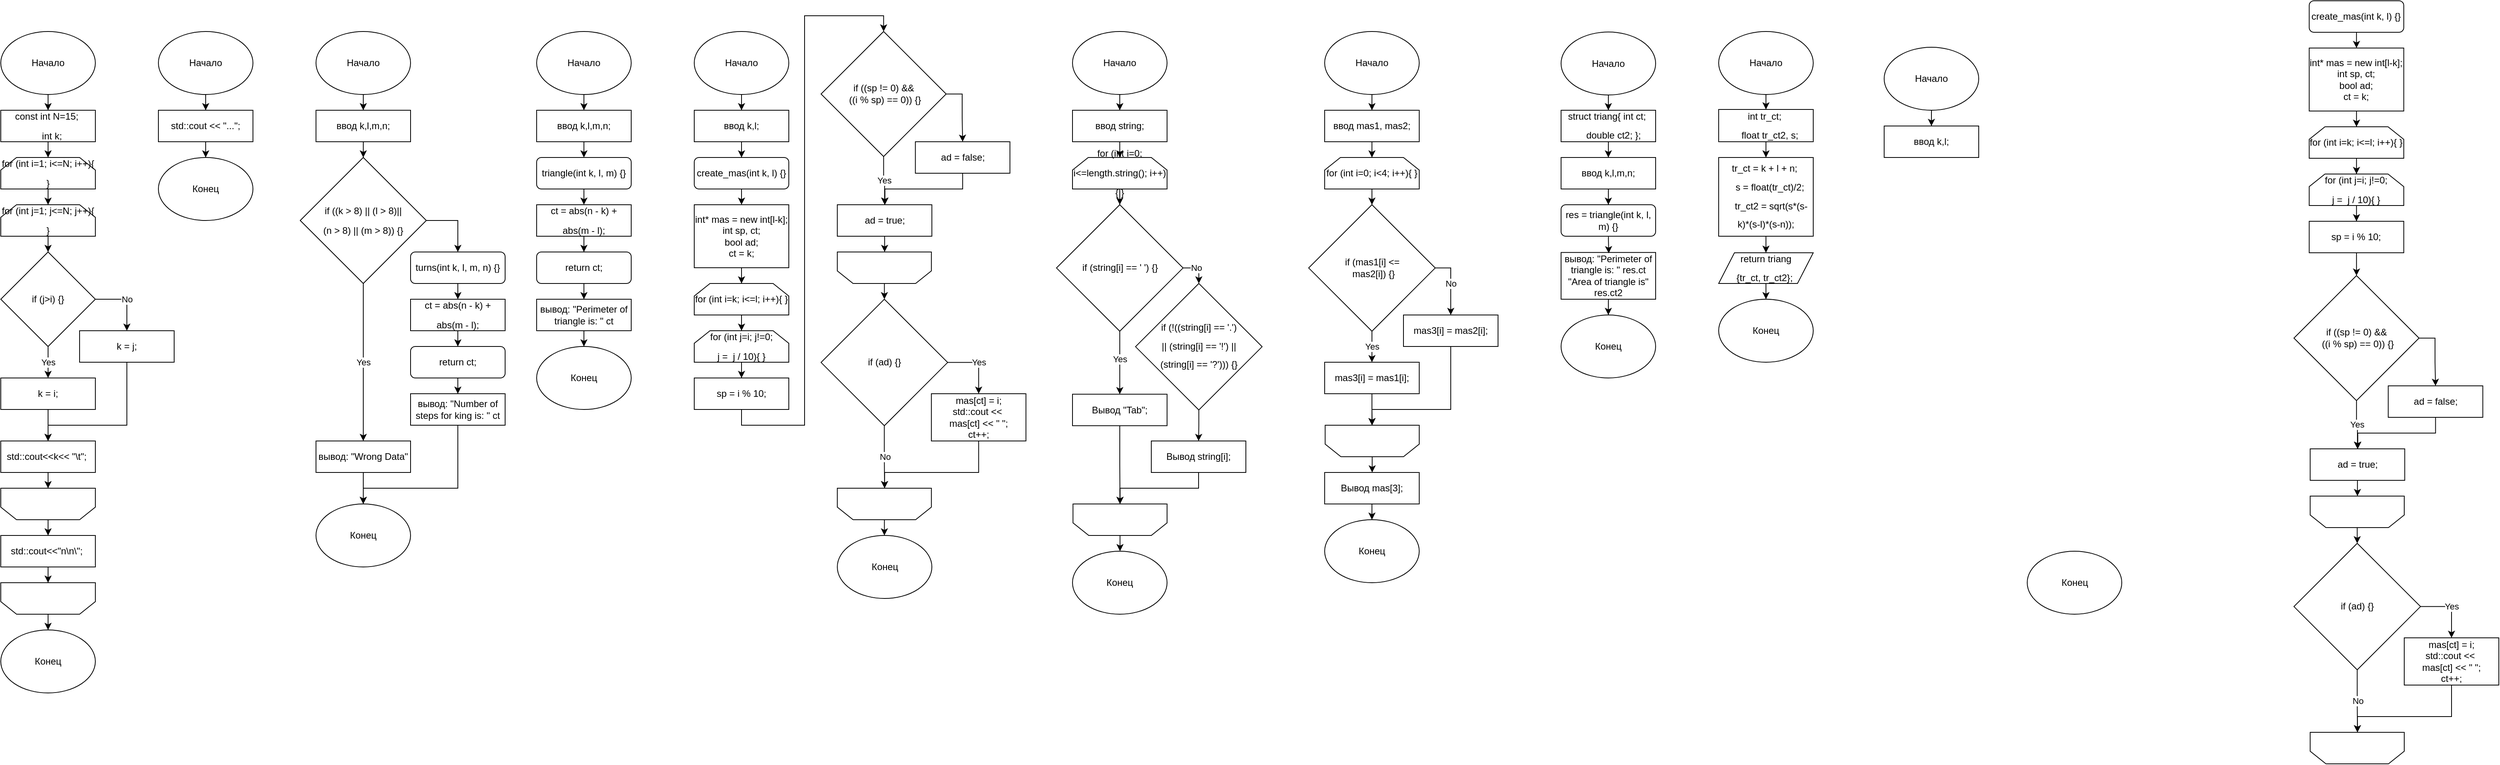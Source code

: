 <mxfile version="14.7.3" type="github">
  <diagram id="v1MML3pD3iU6FN-0QKCX" name="Page-1">
    <mxGraphModel dx="1414" dy="836" grid="1" gridSize="10" guides="1" tooltips="1" connect="1" arrows="1" fold="1" page="1" pageScale="1" pageWidth="3300" pageHeight="4681" math="0" shadow="0">
      <root>
        <mxCell id="0" />
        <mxCell id="1" parent="0" />
        <mxCell id="gzGk77P-xv0N86IO1BmV-1" value="" style="edgeStyle=orthogonalEdgeStyle;rounded=0;orthogonalLoop=1;jettySize=auto;html=1;" parent="1" source="gzGk77P-xv0N86IO1BmV-2" target="gzGk77P-xv0N86IO1BmV-4" edge="1">
          <mxGeometry relative="1" as="geometry" />
        </mxCell>
        <mxCell id="gzGk77P-xv0N86IO1BmV-2" value="Начало" style="ellipse;whiteSpace=wrap;html=1;" parent="1" vertex="1">
          <mxGeometry x="40" y="40" width="120" height="80" as="geometry" />
        </mxCell>
        <mxCell id="gzGk77P-xv0N86IO1BmV-3" style="edgeStyle=orthogonalEdgeStyle;rounded=0;orthogonalLoop=1;jettySize=auto;html=1;entryX=0.5;entryY=0;entryDx=0;entryDy=0;" parent="1" source="gzGk77P-xv0N86IO1BmV-4" target="gzGk77P-xv0N86IO1BmV-6" edge="1">
          <mxGeometry relative="1" as="geometry" />
        </mxCell>
        <mxCell id="gzGk77P-xv0N86IO1BmV-4" value="&lt;font style=&quot;font-size: 12px&quot;&gt;&lt;span style=&quot;line-height: 24.821px ; font-family: &amp;#34;calibri&amp;#34; , &amp;#34;calibri_embeddedfont&amp;#34; , &amp;#34;calibri_msfontservice&amp;#34; , sans-serif&quot; class=&quot;TextRun  BCX2 SCXW25673797&quot; lang=&quot;RU-RU&quot;&gt;&lt;span class=&quot;NormalTextRun  BCX2 SCXW25673797&quot;&gt;&lt;/span&gt;&lt;span class=&quot;SpellingError  BCX2 SCXW25673797&quot;&gt;const&lt;/span&gt;&lt;span class=&quot;NormalTextRun  BCX2 SCXW25673797&quot;&gt; &lt;/span&gt;&lt;span class=&quot;SpellingError  BCX2 SCXW25673797&quot;&gt;int&lt;/span&gt;&lt;span class=&quot;NormalTextRun  BCX2 SCXW25673797&quot;&gt; &lt;/span&gt;&lt;span class=&quot;NormalTextRun  BCX2 SCXW25673797&quot;&gt;N=&lt;/span&gt;&lt;span class=&quot;NormalTextRun  BCX2 SCXW25673797&quot;&gt;15&lt;/span&gt;&lt;span class=&quot;NormalTextRun  BCX2 SCXW25673797&quot;&gt;;&lt;/span&gt;&lt;/span&gt;&lt;span class=&quot;LineBreakBlob BlobObject DragDrop  BCX2 SCXW25673797&quot; style=&quot;line-height: 24.821px ; font-family: &amp;#34;wordvisicarriagereturn_msfontservice&amp;#34; , &amp;#34;calibri&amp;#34; , &amp;#34;calibri_embeddedfont&amp;#34; , &amp;#34;calibri_msfontservice&amp;#34; , sans-serif&quot;&gt;&lt;span class=&quot;BCX2 SCXW25673797&quot;&gt;&amp;nbsp;&lt;/span&gt;&lt;br class=&quot;BCX2 SCXW25673797&quot;&gt;&lt;/span&gt;&lt;span style=&quot;line-height: 24.821px ; font-family: &amp;#34;calibri&amp;#34; , &amp;#34;calibri_embeddedfont&amp;#34; , &amp;#34;calibri_msfontservice&amp;#34; , sans-serif&quot; class=&quot;TextRun  BCX2 SCXW25673797&quot; lang=&quot;RU-RU&quot;&gt;&lt;span class=&quot;NormalTextRun  BCX2 SCXW25673797&quot;&gt;&amp;nbsp;&amp;nbsp;&amp;nbsp; &lt;/span&gt;&lt;span class=&quot;SpellingError  BCX2 SCXW25673797&quot;&gt;int&lt;/span&gt;&lt;span class=&quot;NormalTextRun  BCX2 SCXW25673797&quot;&gt; &lt;/span&gt;&lt;span class=&quot;NormalTextRun  BCX2 SCXW25673797&quot;&gt;k&lt;/span&gt;&lt;span class=&quot;NormalTextRun  BCX2 SCXW25673797&quot;&gt;;&lt;/span&gt;&lt;/span&gt;&lt;span class=&quot;LineBreakBlob BlobObject DragDrop  BCX2 SCXW25673797&quot; style=&quot;line-height: 24.821px ; font-family: &amp;#34;wordvisicarriagereturn_msfontservice&amp;#34; , &amp;#34;calibri&amp;#34; , &amp;#34;calibri_embeddedfont&amp;#34; , &amp;#34;calibri_msfontservice&amp;#34; , sans-serif&quot;&gt;&lt;span class=&quot;BCX2 SCXW25673797&quot;&gt;&amp;nbsp;&lt;/span&gt;&lt;br class=&quot;BCX2 SCXW25673797&quot;&gt;&lt;/span&gt;&lt;span style=&quot;line-height: 24.821px ; font-family: &amp;#34;calibri&amp;#34; , &amp;#34;calibri_embeddedfont&amp;#34; , &amp;#34;calibri_msfontservice&amp;#34; , sans-serif&quot; class=&quot;TextRun  BCX2 SCXW25673797&quot; lang=&quot;RU-RU&quot;&gt;&lt;span class=&quot;NormalTextRun  BCX2 SCXW25673797&quot;&gt;&lt;/span&gt;&lt;/span&gt;&lt;/font&gt;" style="rounded=0;whiteSpace=wrap;html=1;" parent="1" vertex="1">
          <mxGeometry x="40" y="140" width="120" height="40" as="geometry" />
        </mxCell>
        <mxCell id="gzGk77P-xv0N86IO1BmV-5" style="edgeStyle=orthogonalEdgeStyle;rounded=0;orthogonalLoop=1;jettySize=auto;html=1;entryX=0.5;entryY=0;entryDx=0;entryDy=0;" parent="1" source="gzGk77P-xv0N86IO1BmV-6" target="gzGk77P-xv0N86IO1BmV-8" edge="1">
          <mxGeometry relative="1" as="geometry" />
        </mxCell>
        <mxCell id="gzGk77P-xv0N86IO1BmV-6" value="&lt;font style=&quot;font-size: 12px&quot;&gt;&lt;span style=&quot;line-height: 24.821px ; font-family: &amp;#34;calibri&amp;#34; , &amp;#34;calibri_embeddedfont&amp;#34; , &amp;#34;calibri_msfontservice&amp;#34; , sans-serif&quot; class=&quot;TextRun SCXW25673797 BCX2&quot; lang=&quot;RU-RU&quot;&gt;&lt;span class=&quot;NormalTextRun SCXW25673797 BCX2&quot;&gt;&lt;/span&gt;&lt;span class=&quot;SpellingError SCXW25673797 BCX2&quot;&gt;for&lt;/span&gt;&lt;span class=&quot;NormalTextRun SCXW25673797 BCX2&quot;&gt; &lt;/span&gt;&lt;span class=&quot;NormalTextRun SCXW25673797 BCX2&quot;&gt;(&lt;/span&gt;&lt;span class=&quot;SpellingError SCXW25673797 BCX2&quot;&gt;int&lt;/span&gt;&lt;span class=&quot;NormalTextRun SCXW25673797 BCX2&quot;&gt; &lt;/span&gt;&lt;span class=&quot;NormalTextRun SCXW25673797 BCX2&quot;&gt;i=&lt;/span&gt;&lt;span class=&quot;NormalTextRun SCXW25673797 BCX2&quot;&gt;1&lt;/span&gt;&lt;span class=&quot;NormalTextRun SCXW25673797 BCX2&quot;&gt;; &lt;/span&gt;&lt;span class=&quot;ContextualSpellingAndGrammarError SCXW25673797 BCX2&quot;&gt;i&amp;lt;&lt;/span&gt;&lt;span class=&quot;NormalTextRun SCXW25673797 BCX2&quot;&gt;=N&lt;/span&gt;&lt;span class=&quot;NormalTextRun SCXW25673797 BCX2&quot;&gt;; &lt;/span&gt;&lt;span class=&quot;NormalTextRun SCXW25673797 BCX2&quot;&gt;i+&lt;/span&gt;&lt;span class=&quot;ContextualSpellingAndGrammarError SCXW25673797 BCX2&quot;&gt;+){&lt;/span&gt;&lt;/span&gt;&lt;/font&gt;&lt;span class=&quot;LineBreakBlob BlobObject DragDrop SCXW25673797 BCX2&quot; style=&quot;line-height: 24.821px ; font-family: &amp;#34;wordvisicarriagereturn_msfontservice&amp;#34; , &amp;#34;calibri&amp;#34; , &amp;#34;calibri_embeddedfont&amp;#34; , &amp;#34;calibri_msfontservice&amp;#34; , sans-serif&quot;&gt;&lt;font style=&quot;font-size: 12px&quot;&gt;&lt;span class=&quot;SCXW25673797 BCX2&quot;&gt; &lt;/span&gt;&lt;/font&gt;}&lt;br class=&quot;SCXW25673797 BCX2&quot;&gt;&lt;/span&gt;&lt;span style=&quot;line-height: 24.821px ; font-family: &amp;#34;calibri&amp;#34; , &amp;#34;calibri_embeddedfont&amp;#34; , &amp;#34;calibri_msfontservice&amp;#34; , sans-serif&quot; class=&quot;TextRun SCXW25673797 BCX2&quot; lang=&quot;RU-RU&quot;&gt;&lt;span class=&quot;NormalTextRun SCXW25673797 BCX2&quot;&gt;&lt;/span&gt;&lt;/span&gt;" style="shape=loopLimit;whiteSpace=wrap;html=1;" parent="1" vertex="1">
          <mxGeometry x="40" y="200" width="120" height="40" as="geometry" />
        </mxCell>
        <mxCell id="gzGk77P-xv0N86IO1BmV-7" value="" style="edgeStyle=orthogonalEdgeStyle;rounded=0;orthogonalLoop=1;jettySize=auto;html=1;" parent="1" source="gzGk77P-xv0N86IO1BmV-8" target="gzGk77P-xv0N86IO1BmV-11" edge="1">
          <mxGeometry relative="1" as="geometry" />
        </mxCell>
        <mxCell id="gzGk77P-xv0N86IO1BmV-8" value="&lt;font style=&quot;font-size: 12px&quot;&gt;&lt;span style=&quot;line-height: 24.821px ; font-family: &amp;#34;calibri&amp;#34; , &amp;#34;calibri_embeddedfont&amp;#34; , &amp;#34;calibri_msfontservice&amp;#34; , sans-serif&quot; class=&quot;TextRun SCXW25673797 BCX2&quot; lang=&quot;RU-RU&quot;&gt;&lt;span class=&quot;NormalTextRun SCXW25673797 BCX2&quot;&gt;&lt;/span&gt;&lt;span class=&quot;SpellingError SCXW25673797 BCX2&quot;&gt;for&lt;/span&gt;&lt;span class=&quot;NormalTextRun SCXW25673797 BCX2&quot;&gt; &lt;/span&gt;&lt;span class=&quot;NormalTextRun SCXW25673797 BCX2&quot;&gt;(&lt;/span&gt;&lt;span class=&quot;SpellingError SCXW25673797 BCX2&quot;&gt;int&lt;/span&gt;&lt;span class=&quot;NormalTextRun SCXW25673797 BCX2&quot;&gt; &lt;/span&gt;&lt;span class=&quot;NormalTextRun SCXW25673797 BCX2&quot;&gt;j=&lt;/span&gt;&lt;span class=&quot;NormalTextRun SCXW25673797 BCX2&quot;&gt;1&lt;/span&gt;&lt;span class=&quot;NormalTextRun SCXW25673797 BCX2&quot;&gt;; &lt;/span&gt;&lt;span class=&quot;ContextualSpellingAndGrammarError SCXW25673797 BCX2&quot;&gt;j&amp;lt;&lt;/span&gt;&lt;span class=&quot;NormalTextRun SCXW25673797 BCX2&quot;&gt;=N&lt;/span&gt;&lt;span class=&quot;NormalTextRun SCXW25673797 BCX2&quot;&gt;; &lt;/span&gt;&lt;span class=&quot;NormalTextRun SCXW25673797 BCX2&quot;&gt;j+&lt;/span&gt;&lt;span class=&quot;ContextualSpellingAndGrammarError SCXW25673797 BCX2&quot;&gt;+){&lt;/span&gt;&lt;/span&gt;&lt;/font&gt;&lt;span class=&quot;LineBreakBlob BlobObject DragDrop SCXW25673797 BCX2&quot; style=&quot;line-height: 24.821px ; font-family: &amp;#34;wordvisicarriagereturn_msfontservice&amp;#34; , &amp;#34;calibri&amp;#34; , &amp;#34;calibri_embeddedfont&amp;#34; , &amp;#34;calibri_msfontservice&amp;#34; , sans-serif&quot;&gt;&lt;font style=&quot;font-size: 12px&quot;&gt;&lt;span class=&quot;SCXW25673797 BCX2&quot;&gt; &lt;/span&gt;&lt;/font&gt;}&lt;br class=&quot;SCXW25673797 BCX2&quot;&gt;&lt;/span&gt;&lt;span style=&quot;line-height: 24.821px ; font-family: &amp;#34;calibri&amp;#34; , &amp;#34;calibri_embeddedfont&amp;#34; , &amp;#34;calibri_msfontservice&amp;#34; , sans-serif&quot; class=&quot;TextRun SCXW25673797 BCX2&quot; lang=&quot;RU-RU&quot;&gt;&lt;span class=&quot;NormalTextRun SCXW25673797 BCX2&quot;&gt;&lt;/span&gt;&lt;/span&gt;" style="shape=loopLimit;whiteSpace=wrap;html=1;" parent="1" vertex="1">
          <mxGeometry x="40" y="260" width="120" height="40" as="geometry" />
        </mxCell>
        <mxCell id="gzGk77P-xv0N86IO1BmV-9" value="Yes" style="edgeStyle=orthogonalEdgeStyle;rounded=0;orthogonalLoop=1;jettySize=auto;html=1;" parent="1" source="gzGk77P-xv0N86IO1BmV-11" target="gzGk77P-xv0N86IO1BmV-13" edge="1">
          <mxGeometry relative="1" as="geometry">
            <mxPoint as="offset" />
          </mxGeometry>
        </mxCell>
        <mxCell id="gzGk77P-xv0N86IO1BmV-10" value="No" style="edgeStyle=orthogonalEdgeStyle;rounded=0;orthogonalLoop=1;jettySize=auto;html=1;entryX=0.5;entryY=0;entryDx=0;entryDy=0;" parent="1" source="gzGk77P-xv0N86IO1BmV-11" target="gzGk77P-xv0N86IO1BmV-15" edge="1">
          <mxGeometry relative="1" as="geometry">
            <mxPoint x="200" y="380" as="targetPoint" />
            <Array as="points">
              <mxPoint x="200" y="380" />
            </Array>
          </mxGeometry>
        </mxCell>
        <mxCell id="gzGk77P-xv0N86IO1BmV-11" value="if (j&amp;gt;i) {}" style="rhombus;whiteSpace=wrap;html=1;" parent="1" vertex="1">
          <mxGeometry x="40" y="320" width="120" height="120" as="geometry" />
        </mxCell>
        <mxCell id="gzGk77P-xv0N86IO1BmV-12" value="" style="edgeStyle=orthogonalEdgeStyle;rounded=0;orthogonalLoop=1;jettySize=auto;html=1;" parent="1" source="gzGk77P-xv0N86IO1BmV-13" target="gzGk77P-xv0N86IO1BmV-17" edge="1">
          <mxGeometry relative="1" as="geometry" />
        </mxCell>
        <mxCell id="gzGk77P-xv0N86IO1BmV-13" value="k = i;" style="rounded=0;whiteSpace=wrap;html=1;" parent="1" vertex="1">
          <mxGeometry x="40" y="480" width="120" height="40" as="geometry" />
        </mxCell>
        <mxCell id="gzGk77P-xv0N86IO1BmV-14" style="edgeStyle=orthogonalEdgeStyle;rounded=0;orthogonalLoop=1;jettySize=auto;html=1;entryX=0.5;entryY=0;entryDx=0;entryDy=0;" parent="1" source="gzGk77P-xv0N86IO1BmV-15" target="gzGk77P-xv0N86IO1BmV-17" edge="1">
          <mxGeometry relative="1" as="geometry">
            <Array as="points">
              <mxPoint x="200" y="540" />
              <mxPoint x="100" y="540" />
            </Array>
          </mxGeometry>
        </mxCell>
        <mxCell id="gzGk77P-xv0N86IO1BmV-15" value="k = j;" style="rounded=0;whiteSpace=wrap;html=1;" parent="1" vertex="1">
          <mxGeometry x="140" y="420" width="120" height="40" as="geometry" />
        </mxCell>
        <mxCell id="gzGk77P-xv0N86IO1BmV-16" value="" style="edgeStyle=orthogonalEdgeStyle;rounded=0;orthogonalLoop=1;jettySize=auto;html=1;" parent="1" source="gzGk77P-xv0N86IO1BmV-17" target="gzGk77P-xv0N86IO1BmV-19" edge="1">
          <mxGeometry relative="1" as="geometry" />
        </mxCell>
        <mxCell id="gzGk77P-xv0N86IO1BmV-17" value="&lt;font style=&quot;font-size: 12px&quot;&gt;&lt;span style=&quot;line-height: 24.821px ; font-family: &amp;#34;calibri&amp;#34; , &amp;#34;calibri_embeddedfont&amp;#34; , &amp;#34;calibri_msfontservice&amp;#34; , sans-serif&quot; class=&quot;TextRun  BCX2 SCXW239751490&quot; lang=&quot;RU-RU&quot;&gt;&lt;span class=&quot;NormalTextRun  BCX2 SCXW239751490&quot;&gt;&lt;/span&gt;&lt;span class=&quot;SpellingError  BCX2 SCXW239751490&quot;&gt;std&lt;/span&gt;&lt;span class=&quot;NormalTextRun  BCX2 SCXW239751490&quot;&gt;::&lt;/span&gt;&lt;span class=&quot;SpellingError  BCX2 SCXW239751490&quot;&gt;cout&lt;/span&gt;&lt;span class=&quot;NormalTextRun  BCX2 SCXW239751490&quot;&gt;&amp;lt;&amp;lt;&lt;/span&gt;&lt;span class=&quot;NormalTextRun  BCX2 SCXW239751490&quot;&gt;k&lt;/span&gt;&lt;span class=&quot;ContextualSpellingAndGrammarError  BCX2 SCXW239751490&quot;&gt;&amp;lt;&amp;lt; &lt;/span&gt;&lt;span class=&quot;ContextualSpellingAndGrammarError  BCX2 SCXW239751490&quot;&gt;&quot;&lt;/span&gt;&lt;span class=&quot;NormalTextRun  BCX2 SCXW239751490&quot;&gt;\t&lt;/span&gt;&lt;span class=&quot;NormalTextRun  BCX2 SCXW239751490&quot;&gt;&quot;&lt;/span&gt;&lt;span class=&quot;NormalTextRun  BCX2 SCXW239751490&quot;&gt;;&lt;/span&gt;&lt;/span&gt;&lt;/font&gt;&lt;span class=&quot;LineBreakBlob BlobObject DragDrop  BCX2 SCXW239751490&quot; style=&quot;line-height: 24.821px ; font-family: &amp;#34;wordvisicarriagereturn_msfontservice&amp;#34; , &amp;#34;calibri&amp;#34; , &amp;#34;calibri_embeddedfont&amp;#34; , &amp;#34;calibri_msfontservice&amp;#34; , sans-serif&quot;&gt;&lt;font style=&quot;font-size: 12px&quot;&gt;&lt;span class=&quot;BCX2 SCXW239751490&quot;&gt;&amp;nbsp;&lt;/span&gt;&lt;/font&gt;&lt;br class=&quot;BCX2 SCXW239751490&quot;&gt;&lt;/span&gt;&lt;span style=&quot;font-size: 14pt ; line-height: 24.821px ; font-family: &amp;#34;calibri&amp;#34; , &amp;#34;calibri_embeddedfont&amp;#34; , &amp;#34;calibri_msfontservice&amp;#34; , sans-serif&quot; class=&quot;TextRun  BCX2 SCXW239751490&quot; lang=&quot;RU-RU&quot;&gt;&lt;span class=&quot;NormalTextRun  BCX2 SCXW239751490&quot;&gt;&lt;/span&gt;&lt;/span&gt;" style="rounded=0;whiteSpace=wrap;html=1;" parent="1" vertex="1">
          <mxGeometry x="40" y="560" width="120" height="40" as="geometry" />
        </mxCell>
        <mxCell id="gzGk77P-xv0N86IO1BmV-18" value="" style="edgeStyle=orthogonalEdgeStyle;rounded=0;orthogonalLoop=1;jettySize=auto;html=1;" parent="1" source="gzGk77P-xv0N86IO1BmV-19" target="gzGk77P-xv0N86IO1BmV-21" edge="1">
          <mxGeometry relative="1" as="geometry" />
        </mxCell>
        <mxCell id="gzGk77P-xv0N86IO1BmV-19" value="" style="shape=loopLimit;whiteSpace=wrap;html=1;rotation=180;" parent="1" vertex="1">
          <mxGeometry x="40" y="620" width="120" height="40" as="geometry" />
        </mxCell>
        <mxCell id="gzGk77P-xv0N86IO1BmV-20" value="" style="edgeStyle=orthogonalEdgeStyle;rounded=0;orthogonalLoop=1;jettySize=auto;html=1;" parent="1" source="gzGk77P-xv0N86IO1BmV-21" target="gzGk77P-xv0N86IO1BmV-23" edge="1">
          <mxGeometry relative="1" as="geometry" />
        </mxCell>
        <mxCell id="gzGk77P-xv0N86IO1BmV-21" value="&lt;font style=&quot;font-size: 12px&quot;&gt;&lt;span style=&quot;line-height: 24.821px ; font-family: &amp;#34;calibri&amp;#34; , &amp;#34;calibri_embeddedfont&amp;#34; , &amp;#34;calibri_msfontservice&amp;#34; , sans-serif&quot; class=&quot;TextRun  BCX2 SCXW239751490&quot; lang=&quot;RU-RU&quot;&gt;&lt;span class=&quot;NormalTextRun  BCX2 SCXW239751490&quot;&gt;&lt;/span&gt;&lt;span class=&quot;SpellingError  BCX2 SCXW239751490&quot;&gt;std&lt;/span&gt;&lt;span class=&quot;NormalTextRun  BCX2 SCXW239751490&quot;&gt;::&lt;/span&gt;&lt;span class=&quot;SpellingError  BCX2 SCXW239751490&quot;&gt;cout&lt;/span&gt;&lt;span class=&quot;NormalTextRun  BCX2 SCXW239751490&quot;&gt;&amp;lt;&amp;lt;&lt;/span&gt;&lt;span class=&quot;NormalTextRun  BCX2 SCXW239751490&quot;&gt;&lt;/span&gt;&lt;span class=&quot;ContextualSpellingAndGrammarError  BCX2 SCXW239751490&quot;&gt;&lt;/span&gt;&lt;span class=&quot;ContextualSpellingAndGrammarError  BCX2 SCXW239751490&quot;&gt;&quot;n\n\&lt;/span&gt;&lt;span class=&quot;NormalTextRun  BCX2 SCXW239751490&quot;&gt;&lt;/span&gt;&lt;span class=&quot;NormalTextRun  BCX2 SCXW239751490&quot;&gt;&quot;&lt;/span&gt;&lt;span class=&quot;NormalTextRun  BCX2 SCXW239751490&quot;&gt;;&lt;/span&gt;&lt;/span&gt;&lt;/font&gt;&lt;span class=&quot;LineBreakBlob BlobObject DragDrop  BCX2 SCXW239751490&quot; style=&quot;line-height: 24.821px ; font-family: &amp;#34;wordvisicarriagereturn_msfontservice&amp;#34; , &amp;#34;calibri&amp;#34; , &amp;#34;calibri_embeddedfont&amp;#34; , &amp;#34;calibri_msfontservice&amp;#34; , sans-serif&quot;&gt;&lt;font style=&quot;font-size: 12px&quot;&gt;&lt;span class=&quot;BCX2 SCXW239751490&quot;&gt;&amp;nbsp;&lt;/span&gt;&lt;/font&gt;&lt;br class=&quot;BCX2 SCXW239751490&quot;&gt;&lt;/span&gt;&lt;span style=&quot;font-size: 14pt ; line-height: 24.821px ; font-family: &amp;#34;calibri&amp;#34; , &amp;#34;calibri_embeddedfont&amp;#34; , &amp;#34;calibri_msfontservice&amp;#34; , sans-serif&quot; class=&quot;TextRun  BCX2 SCXW239751490&quot; lang=&quot;RU-RU&quot;&gt;&lt;span class=&quot;NormalTextRun  BCX2 SCXW239751490&quot;&gt;&lt;/span&gt;&lt;/span&gt;" style="rounded=0;whiteSpace=wrap;html=1;" parent="1" vertex="1">
          <mxGeometry x="40" y="680" width="120" height="40" as="geometry" />
        </mxCell>
        <mxCell id="gzGk77P-xv0N86IO1BmV-22" value="" style="edgeStyle=orthogonalEdgeStyle;rounded=0;orthogonalLoop=1;jettySize=auto;html=1;" parent="1" source="gzGk77P-xv0N86IO1BmV-23" target="gzGk77P-xv0N86IO1BmV-24" edge="1">
          <mxGeometry relative="1" as="geometry" />
        </mxCell>
        <mxCell id="gzGk77P-xv0N86IO1BmV-23" value="" style="shape=loopLimit;whiteSpace=wrap;html=1;rotation=180;" parent="1" vertex="1">
          <mxGeometry x="40" y="740" width="120" height="40" as="geometry" />
        </mxCell>
        <mxCell id="gzGk77P-xv0N86IO1BmV-24" value="Конец" style="ellipse;whiteSpace=wrap;html=1;" parent="1" vertex="1">
          <mxGeometry x="40" y="800" width="120" height="80" as="geometry" />
        </mxCell>
        <mxCell id="gzGk77P-xv0N86IO1BmV-25" value="" style="edgeStyle=orthogonalEdgeStyle;rounded=0;orthogonalLoop=1;jettySize=auto;html=1;" parent="1" source="gzGk77P-xv0N86IO1BmV-26" target="gzGk77P-xv0N86IO1BmV-29" edge="1">
          <mxGeometry relative="1" as="geometry" />
        </mxCell>
        <mxCell id="gzGk77P-xv0N86IO1BmV-26" value="Начало" style="ellipse;whiteSpace=wrap;html=1;" parent="1" vertex="1">
          <mxGeometry x="240" y="40" width="120" height="80" as="geometry" />
        </mxCell>
        <mxCell id="gzGk77P-xv0N86IO1BmV-27" value="Конец" style="ellipse;whiteSpace=wrap;html=1;" parent="1" vertex="1">
          <mxGeometry x="240" y="200" width="120" height="80" as="geometry" />
        </mxCell>
        <mxCell id="gzGk77P-xv0N86IO1BmV-28" value="" style="edgeStyle=orthogonalEdgeStyle;rounded=0;orthogonalLoop=1;jettySize=auto;html=1;" parent="1" source="gzGk77P-xv0N86IO1BmV-29" target="gzGk77P-xv0N86IO1BmV-27" edge="1">
          <mxGeometry relative="1" as="geometry" />
        </mxCell>
        <mxCell id="gzGk77P-xv0N86IO1BmV-29" value="std::cout &amp;lt;&amp;lt; &quot;...&quot;;" style="rounded=0;whiteSpace=wrap;html=1;" parent="1" vertex="1">
          <mxGeometry x="240" y="140" width="120" height="40" as="geometry" />
        </mxCell>
        <mxCell id="gzGk77P-xv0N86IO1BmV-30" value="" style="edgeStyle=orthogonalEdgeStyle;rounded=0;orthogonalLoop=1;jettySize=auto;html=1;" parent="1" source="gzGk77P-xv0N86IO1BmV-31" target="gzGk77P-xv0N86IO1BmV-33" edge="1">
          <mxGeometry relative="1" as="geometry" />
        </mxCell>
        <mxCell id="gzGk77P-xv0N86IO1BmV-31" value="Начало" style="ellipse;whiteSpace=wrap;html=1;" parent="1" vertex="1">
          <mxGeometry x="440" y="40" width="120" height="80" as="geometry" />
        </mxCell>
        <mxCell id="gzGk77P-xv0N86IO1BmV-32" value="" style="edgeStyle=orthogonalEdgeStyle;rounded=0;orthogonalLoop=1;jettySize=auto;html=1;" parent="1" source="gzGk77P-xv0N86IO1BmV-33" target="gzGk77P-xv0N86IO1BmV-36" edge="1">
          <mxGeometry relative="1" as="geometry" />
        </mxCell>
        <mxCell id="gzGk77P-xv0N86IO1BmV-33" value="ввод k,l,m,n;" style="rounded=0;whiteSpace=wrap;html=1;" parent="1" vertex="1">
          <mxGeometry x="440" y="140" width="120" height="40" as="geometry" />
        </mxCell>
        <mxCell id="gzGk77P-xv0N86IO1BmV-34" value="Yes" style="edgeStyle=orthogonalEdgeStyle;rounded=0;orthogonalLoop=1;jettySize=auto;html=1;" parent="1" source="gzGk77P-xv0N86IO1BmV-36" target="gzGk77P-xv0N86IO1BmV-38" edge="1">
          <mxGeometry relative="1" as="geometry" />
        </mxCell>
        <mxCell id="gzGk77P-xv0N86IO1BmV-35" style="edgeStyle=orthogonalEdgeStyle;rounded=0;orthogonalLoop=1;jettySize=auto;html=1;entryX=0.5;entryY=0;entryDx=0;entryDy=0;" parent="1" source="gzGk77P-xv0N86IO1BmV-36" target="gzGk77P-xv0N86IO1BmV-44" edge="1">
          <mxGeometry relative="1" as="geometry">
            <Array as="points">
              <mxPoint x="620" y="280" />
            </Array>
          </mxGeometry>
        </mxCell>
        <mxCell id="gzGk77P-xv0N86IO1BmV-36" value="&lt;div&gt;&lt;font style=&quot;font-size: 12px&quot;&gt;&lt;span style=&quot;font-style: normal ; line-height: 24.821px ; font-family: &amp;#34;calibri&amp;#34; , &amp;#34;calibri_embeddedfont&amp;#34; , &amp;#34;calibri_msfontservice&amp;#34; , sans-serif ; font-weight: normal&quot; class=&quot;TextRun  BCX2 SCXW75789815&quot; lang=&quot;RU-RU&quot;&gt;&lt;span class=&quot;NormalTextRun  BCX2 SCXW75789815&quot;&gt; &lt;/span&gt;&lt;span class=&quot;SpellingError  BCX2 SCXW75789815&quot;&gt;if&lt;/span&gt;&lt;span class=&quot;NormalTextRun  BCX2 SCXW75789815&quot;&gt; ((&lt;/span&gt;&lt;span class=&quot;ContextualSpellingAndGrammarError  BCX2 SCXW75789815&quot;&gt;k &amp;gt;&lt;/span&gt;&lt;span class=&quot;NormalTextRun  BCX2 SCXW75789815&quot;&gt; 8) || (&lt;/span&gt;&lt;span class=&quot;ContextualSpellingAndGrammarError  BCX2 SCXW75789815&quot;&gt;l &amp;gt;&lt;/span&gt;&lt;span class=&quot;NormalTextRun  BCX2 SCXW75789815&quot;&gt; 8)|| &lt;br&gt;&lt;/span&gt;&lt;/span&gt;&lt;/font&gt;&lt;/div&gt;&lt;div&gt;&lt;font style=&quot;font-size: 12px&quot;&gt;&lt;span style=&quot;font-style: normal ; line-height: 24.821px ; font-family: &amp;#34;calibri&amp;#34; , &amp;#34;calibri_embeddedfont&amp;#34; , &amp;#34;calibri_msfontservice&amp;#34; , sans-serif ; font-weight: normal&quot; class=&quot;TextRun  BCX2 SCXW75789815&quot; lang=&quot;RU-RU&quot;&gt;&lt;span class=&quot;NormalTextRun  BCX2 SCXW75789815&quot;&gt;(&lt;/span&gt;&lt;span class=&quot;ContextualSpellingAndGrammarError  BCX2 SCXW75789815&quot;&gt;n &amp;gt;&lt;/span&gt;&lt;span class=&quot;NormalTextRun  BCX2 SCXW75789815&quot;&gt; 8) || (&lt;/span&gt;&lt;span class=&quot;ContextualSpellingAndGrammarError  BCX2 SCXW75789815&quot;&gt;m &amp;gt;&lt;/span&gt;&lt;span class=&quot;NormalTextRun  BCX2 SCXW75789815&quot;&gt; 8)) {&lt;/span&gt;&lt;/span&gt;&lt;/font&gt;&lt;font style=&quot;font-size: 12px&quot;&gt;&lt;span class=&quot;LineBreakBlob BlobObject DragDrop  BCX2 SCXW75789815&quot; style=&quot;line-height: 24.821px ; font-family: &amp;#34;wordvisicarriagereturn_msfontservice&amp;#34; , &amp;#34;calibri&amp;#34; , &amp;#34;calibri_embeddedfont&amp;#34; , &amp;#34;calibri_msfontservice&amp;#34; , sans-serif&quot;&gt;&lt;font style=&quot;font-size: 12px&quot;&gt;&lt;span class=&quot;BCX2 SCXW75789815&quot;&gt;}&lt;br&gt;&lt;/span&gt;&lt;/font&gt;&lt;/span&gt;&lt;/font&gt;&lt;/div&gt;&lt;div&gt;&lt;font style=&quot;font-size: 12px&quot;&gt;&lt;span class=&quot;LineBreakBlob BlobObject DragDrop  BCX2 SCXW75789815&quot; style=&quot;line-height: 24.821px ; font-family: &amp;#34;wordvisicarriagereturn_msfontservice&amp;#34; , &amp;#34;calibri&amp;#34; , &amp;#34;calibri_embeddedfont&amp;#34; , &amp;#34;calibri_msfontservice&amp;#34; , sans-serif&quot;&gt;&lt;/span&gt;&lt;/font&gt;&lt;/div&gt;&lt;font style=&quot;font-size: 12px&quot;&gt;&lt;span style=&quot;font-style: normal ; line-height: 24.821px ; font-family: &amp;#34;calibri&amp;#34; , &amp;#34;calibri_embeddedfont&amp;#34; , &amp;#34;calibri_msfontservice&amp;#34; , sans-serif ; font-weight: normal&quot; class=&quot;TextRun  BCX2 SCXW75789815&quot; lang=&quot;RU-RU&quot;&gt;&lt;span class=&quot;NormalTextRun  BCX2 SCXW75789815&quot;&gt;&lt;/span&gt;&lt;/span&gt;&lt;/font&gt;" style="rhombus;whiteSpace=wrap;html=1;" parent="1" vertex="1">
          <mxGeometry x="420" y="200" width="160" height="160" as="geometry" />
        </mxCell>
        <mxCell id="gzGk77P-xv0N86IO1BmV-37" value="" style="edgeStyle=orthogonalEdgeStyle;rounded=0;orthogonalLoop=1;jettySize=auto;html=1;" parent="1" source="gzGk77P-xv0N86IO1BmV-38" target="gzGk77P-xv0N86IO1BmV-43" edge="1">
          <mxGeometry relative="1" as="geometry" />
        </mxCell>
        <mxCell id="gzGk77P-xv0N86IO1BmV-38" value="вывод: &quot;Wrong Data&quot;" style="rounded=0;whiteSpace=wrap;html=1;" parent="1" vertex="1">
          <mxGeometry x="440" y="560" width="120" height="40" as="geometry" />
        </mxCell>
        <mxCell id="gzGk77P-xv0N86IO1BmV-39" value="" style="edgeStyle=orthogonalEdgeStyle;rounded=0;orthogonalLoop=1;jettySize=auto;html=1;" parent="1" source="gzGk77P-xv0N86IO1BmV-40" target="gzGk77P-xv0N86IO1BmV-46" edge="1">
          <mxGeometry relative="1" as="geometry" />
        </mxCell>
        <mxCell id="gzGk77P-xv0N86IO1BmV-40" value="&lt;div&gt;&lt;span style=&quot;font-style: normal ; line-height: 24.821px ; font-family: &amp;#34;calibri&amp;#34; , &amp;#34;calibri_embeddedfont&amp;#34; , &amp;#34;calibri_msfontservice&amp;#34; , sans-serif ; font-weight: normal&quot; class=&quot;TextRun  BCX2 SCXW75789815&quot; lang=&quot;RU-RU&quot;&gt;&lt;span class=&quot;NormalTextRun  BCX2 SCXW75789815&quot;&gt; &lt;/span&gt;&lt;span class=&quot;SpellingError  BCX2 SCXW75789815&quot;&gt;ct&lt;/span&gt;&lt;span class=&quot;NormalTextRun  BCX2 SCXW75789815&quot;&gt; = &lt;/span&gt;&lt;span class=&quot;SpellingError  BCX2 SCXW75789815&quot;&gt;abs&lt;/span&gt;&lt;span class=&quot;NormalTextRun  BCX2 SCXW75789815&quot;&gt;(n - k) + &lt;/span&gt;&lt;span class=&quot;SpellingError  BCX2 SCXW75789815&quot;&gt;&lt;br&gt;&lt;/span&gt;&lt;/span&gt;&lt;/div&gt;&lt;div&gt;&lt;span style=&quot;font-style: normal ; line-height: 24.821px ; font-family: &amp;#34;calibri&amp;#34; , &amp;#34;calibri_embeddedfont&amp;#34; , &amp;#34;calibri_msfontservice&amp;#34; , sans-serif ; font-weight: normal&quot; class=&quot;TextRun  BCX2 SCXW75789815&quot; lang=&quot;RU-RU&quot;&gt;&lt;span class=&quot;SpellingError  BCX2 SCXW75789815&quot;&gt;abs&lt;/span&gt;&lt;span class=&quot;NormalTextRun  BCX2 SCXW75789815&quot;&gt;(m - l);&lt;/span&gt;&lt;/span&gt;&lt;/div&gt;" style="rounded=0;whiteSpace=wrap;html=1;" parent="1" vertex="1">
          <mxGeometry x="560" y="380" width="120" height="40" as="geometry" />
        </mxCell>
        <mxCell id="gzGk77P-xv0N86IO1BmV-41" style="edgeStyle=orthogonalEdgeStyle;rounded=0;orthogonalLoop=1;jettySize=auto;html=1;" parent="1" source="gzGk77P-xv0N86IO1BmV-42" target="gzGk77P-xv0N86IO1BmV-43" edge="1">
          <mxGeometry relative="1" as="geometry">
            <Array as="points">
              <mxPoint x="620" y="620" />
              <mxPoint x="500" y="620" />
            </Array>
          </mxGeometry>
        </mxCell>
        <mxCell id="gzGk77P-xv0N86IO1BmV-42" value="вывод: &quot;Number of steps for king is: &quot; ct" style="rounded=0;whiteSpace=wrap;html=1;" parent="1" vertex="1">
          <mxGeometry x="560" y="500" width="120" height="40" as="geometry" />
        </mxCell>
        <mxCell id="gzGk77P-xv0N86IO1BmV-43" value="Конец" style="ellipse;whiteSpace=wrap;html=1;" parent="1" vertex="1">
          <mxGeometry x="440" y="640" width="120" height="80" as="geometry" />
        </mxCell>
        <mxCell id="gzGk77P-xv0N86IO1BmV-44" value="turns(int k, l, m, n) {}" style="rounded=1;whiteSpace=wrap;html=1;" parent="1" vertex="1">
          <mxGeometry x="560" y="320" width="120" height="40" as="geometry" />
        </mxCell>
        <mxCell id="gzGk77P-xv0N86IO1BmV-45" value="" style="edgeStyle=orthogonalEdgeStyle;rounded=0;orthogonalLoop=1;jettySize=auto;html=1;" parent="1" source="gzGk77P-xv0N86IO1BmV-46" target="gzGk77P-xv0N86IO1BmV-42" edge="1">
          <mxGeometry relative="1" as="geometry" />
        </mxCell>
        <mxCell id="gzGk77P-xv0N86IO1BmV-46" value="return ct;" style="rounded=1;whiteSpace=wrap;html=1;" parent="1" vertex="1">
          <mxGeometry x="560" y="440" width="120" height="40" as="geometry" />
        </mxCell>
        <mxCell id="gzGk77P-xv0N86IO1BmV-47" value="" style="endArrow=classic;html=1;exitX=0.5;exitY=1;exitDx=0;exitDy=0;entryX=0.5;entryY=0;entryDx=0;entryDy=0;" parent="1" source="gzGk77P-xv0N86IO1BmV-44" target="gzGk77P-xv0N86IO1BmV-40" edge="1">
          <mxGeometry width="50" height="50" relative="1" as="geometry">
            <mxPoint x="690" y="400" as="sourcePoint" />
            <mxPoint x="740" y="350" as="targetPoint" />
          </mxGeometry>
        </mxCell>
        <mxCell id="gzGk77P-xv0N86IO1BmV-48" value="" style="edgeStyle=orthogonalEdgeStyle;rounded=0;orthogonalLoop=1;jettySize=auto;html=1;" parent="1" source="gzGk77P-xv0N86IO1BmV-49" target="gzGk77P-xv0N86IO1BmV-51" edge="1">
          <mxGeometry relative="1" as="geometry" />
        </mxCell>
        <mxCell id="gzGk77P-xv0N86IO1BmV-49" value="Начало" style="ellipse;whiteSpace=wrap;html=1;" parent="1" vertex="1">
          <mxGeometry x="720" y="40" width="120" height="80" as="geometry" />
        </mxCell>
        <mxCell id="gzGk77P-xv0N86IO1BmV-50" value="" style="edgeStyle=orthogonalEdgeStyle;rounded=0;orthogonalLoop=1;jettySize=auto;html=1;" parent="1" source="gzGk77P-xv0N86IO1BmV-51" edge="1">
          <mxGeometry relative="1" as="geometry">
            <mxPoint x="780" y="200" as="targetPoint" />
          </mxGeometry>
        </mxCell>
        <mxCell id="gzGk77P-xv0N86IO1BmV-51" value="ввод k,l,m,n;" style="rounded=0;whiteSpace=wrap;html=1;" parent="1" vertex="1">
          <mxGeometry x="720" y="140" width="120" height="40" as="geometry" />
        </mxCell>
        <mxCell id="gzGk77P-xv0N86IO1BmV-57" value="" style="edgeStyle=orthogonalEdgeStyle;rounded=0;orthogonalLoop=1;jettySize=auto;html=1;" parent="1" source="gzGk77P-xv0N86IO1BmV-58" target="gzGk77P-xv0N86IO1BmV-64" edge="1">
          <mxGeometry relative="1" as="geometry" />
        </mxCell>
        <mxCell id="gzGk77P-xv0N86IO1BmV-58" value="&lt;div&gt;&lt;span style=&quot;font-style: normal ; line-height: 24.821px ; font-family: &amp;#34;calibri&amp;#34; , &amp;#34;calibri_embeddedfont&amp;#34; , &amp;#34;calibri_msfontservice&amp;#34; , sans-serif ; font-weight: normal&quot; class=&quot;TextRun  BCX2 SCXW75789815&quot; lang=&quot;RU-RU&quot;&gt;&lt;span class=&quot;NormalTextRun  BCX2 SCXW75789815&quot;&gt; &lt;/span&gt;&lt;span class=&quot;SpellingError  BCX2 SCXW75789815&quot;&gt;ct&lt;/span&gt;&lt;span class=&quot;NormalTextRun  BCX2 SCXW75789815&quot;&gt; = &lt;/span&gt;&lt;span class=&quot;SpellingError  BCX2 SCXW75789815&quot;&gt;abs&lt;/span&gt;&lt;span class=&quot;NormalTextRun  BCX2 SCXW75789815&quot;&gt;(n - k) + &lt;/span&gt;&lt;span class=&quot;SpellingError  BCX2 SCXW75789815&quot;&gt;&lt;br&gt;&lt;/span&gt;&lt;/span&gt;&lt;/div&gt;&lt;div&gt;&lt;span style=&quot;font-style: normal ; line-height: 24.821px ; font-family: &amp;#34;calibri&amp;#34; , &amp;#34;calibri_embeddedfont&amp;#34; , &amp;#34;calibri_msfontservice&amp;#34; , sans-serif ; font-weight: normal&quot; class=&quot;TextRun  BCX2 SCXW75789815&quot; lang=&quot;RU-RU&quot;&gt;&lt;span class=&quot;SpellingError  BCX2 SCXW75789815&quot;&gt;abs&lt;/span&gt;&lt;span class=&quot;NormalTextRun  BCX2 SCXW75789815&quot;&gt;(m - l);&lt;/span&gt;&lt;/span&gt;&lt;/div&gt;" style="rounded=0;whiteSpace=wrap;html=1;" parent="1" vertex="1">
          <mxGeometry x="720" y="260" width="120" height="40" as="geometry" />
        </mxCell>
        <mxCell id="gzGk77P-xv0N86IO1BmV-66" value="" style="edgeStyle=orthogonalEdgeStyle;rounded=0;orthogonalLoop=1;jettySize=auto;html=1;" parent="1" source="gzGk77P-xv0N86IO1BmV-60" target="gzGk77P-xv0N86IO1BmV-61" edge="1">
          <mxGeometry relative="1" as="geometry" />
        </mxCell>
        <mxCell id="gzGk77P-xv0N86IO1BmV-60" value="вывод: &quot;Perimeter of triangle is: &quot; ct" style="rounded=0;whiteSpace=wrap;html=1;" parent="1" vertex="1">
          <mxGeometry x="720" y="380" width="120" height="40" as="geometry" />
        </mxCell>
        <mxCell id="gzGk77P-xv0N86IO1BmV-61" value="Конец" style="ellipse;whiteSpace=wrap;html=1;" parent="1" vertex="1">
          <mxGeometry x="720" y="440" width="120" height="80" as="geometry" />
        </mxCell>
        <mxCell id="gzGk77P-xv0N86IO1BmV-62" value="triangle(int k, l, m) {}" style="rounded=1;whiteSpace=wrap;html=1;" parent="1" vertex="1">
          <mxGeometry x="720" y="200" width="120" height="40" as="geometry" />
        </mxCell>
        <mxCell id="gzGk77P-xv0N86IO1BmV-63" value="" style="edgeStyle=orthogonalEdgeStyle;rounded=0;orthogonalLoop=1;jettySize=auto;html=1;" parent="1" source="gzGk77P-xv0N86IO1BmV-64" target="gzGk77P-xv0N86IO1BmV-60" edge="1">
          <mxGeometry relative="1" as="geometry" />
        </mxCell>
        <mxCell id="gzGk77P-xv0N86IO1BmV-64" value="return ct;" style="rounded=1;whiteSpace=wrap;html=1;" parent="1" vertex="1">
          <mxGeometry x="720" y="320" width="120" height="40" as="geometry" />
        </mxCell>
        <mxCell id="gzGk77P-xv0N86IO1BmV-65" value="" style="endArrow=classic;html=1;exitX=0.5;exitY=1;exitDx=0;exitDy=0;entryX=0.5;entryY=0;entryDx=0;entryDy=0;" parent="1" source="gzGk77P-xv0N86IO1BmV-62" target="gzGk77P-xv0N86IO1BmV-58" edge="1">
          <mxGeometry width="50" height="50" relative="1" as="geometry">
            <mxPoint x="850" y="280" as="sourcePoint" />
            <mxPoint x="900" y="230" as="targetPoint" />
          </mxGeometry>
        </mxCell>
        <mxCell id="gzGk77P-xv0N86IO1BmV-67" value="" style="edgeStyle=orthogonalEdgeStyle;rounded=0;orthogonalLoop=1;jettySize=auto;html=1;" parent="1" source="gzGk77P-xv0N86IO1BmV-68" target="gzGk77P-xv0N86IO1BmV-69" edge="1">
          <mxGeometry relative="1" as="geometry" />
        </mxCell>
        <mxCell id="gzGk77P-xv0N86IO1BmV-68" value="Начало" style="ellipse;whiteSpace=wrap;html=1;" parent="1" vertex="1">
          <mxGeometry x="920" y="40" width="120" height="80" as="geometry" />
        </mxCell>
        <mxCell id="gzGk77P-xv0N86IO1BmV-71" value="" style="edgeStyle=orthogonalEdgeStyle;rounded=0;orthogonalLoop=1;jettySize=auto;html=1;" parent="1" source="gzGk77P-xv0N86IO1BmV-69" target="gzGk77P-xv0N86IO1BmV-70" edge="1">
          <mxGeometry relative="1" as="geometry" />
        </mxCell>
        <mxCell id="gzGk77P-xv0N86IO1BmV-69" value="ввод k,l;" style="rounded=0;whiteSpace=wrap;html=1;" parent="1" vertex="1">
          <mxGeometry x="920" y="140" width="120" height="40" as="geometry" />
        </mxCell>
        <mxCell id="gzGk77P-xv0N86IO1BmV-70" value="create_mas(int k, l) {}" style="rounded=1;whiteSpace=wrap;html=1;" parent="1" vertex="1">
          <mxGeometry x="920" y="200" width="120" height="40" as="geometry" />
        </mxCell>
        <mxCell id="gzGk77P-xv0N86IO1BmV-76" value="" style="edgeStyle=orthogonalEdgeStyle;rounded=0;orthogonalLoop=1;jettySize=auto;html=1;" parent="1" source="gzGk77P-xv0N86IO1BmV-72" target="gzGk77P-xv0N86IO1BmV-74" edge="1">
          <mxGeometry relative="1" as="geometry" />
        </mxCell>
        <mxCell id="gzGk77P-xv0N86IO1BmV-72" value="&lt;pre&gt;&lt;font face=&quot;Helvetica&quot;&gt;&lt;span style=&quot;background-color: rgb(255 , 255 , 255)&quot;&gt;int* mas = new int[l-k];&lt;br&gt;int sp, ct;&lt;br&gt;bool ad;&lt;br&gt;ct = k;&lt;/span&gt;&lt;/font&gt;&lt;/pre&gt;" style="rounded=0;whiteSpace=wrap;html=1;" parent="1" vertex="1">
          <mxGeometry x="920" y="260" width="120" height="80" as="geometry" />
        </mxCell>
        <mxCell id="gzGk77P-xv0N86IO1BmV-73" value="" style="endArrow=classic;html=1;exitX=0.5;exitY=1;exitDx=0;exitDy=0;entryX=0.5;entryY=0;entryDx=0;entryDy=0;" parent="1" source="gzGk77P-xv0N86IO1BmV-70" target="gzGk77P-xv0N86IO1BmV-72" edge="1">
          <mxGeometry width="50" height="50" relative="1" as="geometry">
            <mxPoint x="1070" y="330" as="sourcePoint" />
            <mxPoint x="1120" y="280" as="targetPoint" />
          </mxGeometry>
        </mxCell>
        <mxCell id="gzGk77P-xv0N86IO1BmV-78" value="" style="edgeStyle=orthogonalEdgeStyle;rounded=0;orthogonalLoop=1;jettySize=auto;html=1;" parent="1" source="gzGk77P-xv0N86IO1BmV-74" target="gzGk77P-xv0N86IO1BmV-77" edge="1">
          <mxGeometry relative="1" as="geometry" />
        </mxCell>
        <mxCell id="gzGk77P-xv0N86IO1BmV-74" value="&lt;font style=&quot;font-size: 12px&quot;&gt;&lt;span style=&quot;line-height: 24.821px ; font-family: &amp;#34;calibri&amp;#34; , &amp;#34;calibri_embeddedfont&amp;#34; , &amp;#34;calibri_msfontservice&amp;#34; , sans-serif&quot; class=&quot;TextRun SCXW25673797 BCX2&quot; lang=&quot;RU-RU&quot;&gt;&lt;span class=&quot;NormalTextRun SCXW25673797 BCX2&quot;&gt;&lt;/span&gt;&lt;span class=&quot;SpellingError SCXW25673797 BCX2&quot;&gt;for&lt;/span&gt;&lt;span class=&quot;NormalTextRun SCXW25673797 BCX2&quot;&gt; &lt;/span&gt;&lt;span class=&quot;NormalTextRun SCXW25673797 BCX2&quot;&gt;(&lt;/span&gt;&lt;span class=&quot;SpellingError SCXW25673797 BCX2&quot;&gt;int&lt;/span&gt;&lt;span class=&quot;NormalTextRun SCXW25673797 BCX2&quot;&gt; &lt;/span&gt;&lt;span class=&quot;NormalTextRun SCXW25673797 BCX2&quot;&gt;i=&lt;/span&gt;&lt;span class=&quot;NormalTextRun SCXW25673797 BCX2&quot;&gt;k&lt;/span&gt;&lt;span class=&quot;NormalTextRun SCXW25673797 BCX2&quot;&gt;; &lt;/span&gt;&lt;span class=&quot;ContextualSpellingAndGrammarError SCXW25673797 BCX2&quot;&gt;i&amp;lt;&lt;/span&gt;&lt;span class=&quot;NormalTextRun SCXW25673797 BCX2&quot;&gt;=l&lt;/span&gt;&lt;span class=&quot;NormalTextRun SCXW25673797 BCX2&quot;&gt;; &lt;/span&gt;&lt;span class=&quot;NormalTextRun SCXW25673797 BCX2&quot;&gt;i+&lt;/span&gt;&lt;span class=&quot;ContextualSpellingAndGrammarError SCXW25673797 BCX2&quot;&gt;+){&lt;/span&gt;&lt;/span&gt;&lt;/font&gt;&lt;span class=&quot;LineBreakBlob BlobObject DragDrop SCXW25673797 BCX2&quot; style=&quot;line-height: 24.821px ; font-family: &amp;#34;wordvisicarriagereturn_msfontservice&amp;#34; , &amp;#34;calibri&amp;#34; , &amp;#34;calibri_embeddedfont&amp;#34; , &amp;#34;calibri_msfontservice&amp;#34; , sans-serif&quot;&gt;&lt;font style=&quot;font-size: 12px&quot;&gt;&lt;span class=&quot;SCXW25673797 BCX2&quot;&gt; &lt;/span&gt;&lt;/font&gt;}&lt;br class=&quot;SCXW25673797 BCX2&quot;&gt;&lt;/span&gt;&lt;span style=&quot;line-height: 24.821px ; font-family: &amp;#34;calibri&amp;#34; , &amp;#34;calibri_embeddedfont&amp;#34; , &amp;#34;calibri_msfontservice&amp;#34; , sans-serif&quot; class=&quot;TextRun SCXW25673797 BCX2&quot; lang=&quot;RU-RU&quot;&gt;&lt;span class=&quot;NormalTextRun SCXW25673797 BCX2&quot;&gt;&lt;/span&gt;&lt;/span&gt;" style="shape=loopLimit;whiteSpace=wrap;html=1;" parent="1" vertex="1">
          <mxGeometry x="920" y="360" width="120" height="40" as="geometry" />
        </mxCell>
        <mxCell id="gzGk77P-xv0N86IO1BmV-80" value="" style="edgeStyle=orthogonalEdgeStyle;rounded=0;orthogonalLoop=1;jettySize=auto;html=1;" parent="1" source="gzGk77P-xv0N86IO1BmV-77" target="gzGk77P-xv0N86IO1BmV-79" edge="1">
          <mxGeometry relative="1" as="geometry" />
        </mxCell>
        <mxCell id="gzGk77P-xv0N86IO1BmV-77" value="&lt;div&gt;&lt;font style=&quot;font-size: 12px&quot;&gt;&lt;span style=&quot;line-height: 24.821px ; font-family: &amp;#34;calibri&amp;#34; , &amp;#34;calibri_embeddedfont&amp;#34; , &amp;#34;calibri_msfontservice&amp;#34; , sans-serif&quot; class=&quot;TextRun SCXW25673797 BCX2&quot; lang=&quot;RU-RU&quot;&gt;&lt;span class=&quot;NormalTextRun SCXW25673797 BCX2&quot;&gt;&lt;/span&gt;&lt;span class=&quot;SpellingError SCXW25673797 BCX2&quot;&gt;for&lt;/span&gt;&lt;span class=&quot;NormalTextRun SCXW25673797 BCX2&quot;&gt; &lt;/span&gt;&lt;span class=&quot;NormalTextRun SCXW25673797 BCX2&quot;&gt;(&lt;/span&gt;&lt;span class=&quot;SpellingError SCXW25673797 BCX2&quot;&gt;int&lt;/span&gt;&lt;span class=&quot;NormalTextRun SCXW25673797 BCX2&quot;&gt; &lt;/span&gt;&lt;span class=&quot;NormalTextRun SCXW25673797 BCX2&quot;&gt;j=&lt;/span&gt;&lt;span class=&quot;NormalTextRun SCXW25673797 BCX2&quot;&gt;i&lt;/span&gt;&lt;span class=&quot;NormalTextRun SCXW25673797 BCX2&quot;&gt;; &lt;/span&gt;&lt;span class=&quot;ContextualSpellingAndGrammarError SCXW25673797 BCX2&quot;&gt;j!&lt;/span&gt;&lt;span class=&quot;NormalTextRun SCXW25673797 BCX2&quot;&gt;=0&lt;/span&gt;&lt;span class=&quot;NormalTextRun SCXW25673797 BCX2&quot;&gt;; &lt;/span&gt;&lt;span class=&quot;NormalTextRun SCXW25673797 BCX2&quot;&gt;&lt;br&gt;&lt;/span&gt;&lt;/span&gt;&lt;/font&gt;&lt;/div&gt;&lt;div&gt;&lt;font style=&quot;font-size: 12px&quot;&gt;&lt;span style=&quot;line-height: 24.821px ; font-family: &amp;#34;calibri&amp;#34; , &amp;#34;calibri_embeddedfont&amp;#34; , &amp;#34;calibri_msfontservice&amp;#34; , sans-serif&quot; class=&quot;TextRun SCXW25673797 BCX2&quot; lang=&quot;RU-RU&quot;&gt;&lt;span class=&quot;NormalTextRun SCXW25673797 BCX2&quot;&gt;j =&amp;nbsp; j / 10&lt;/span&gt;&lt;span class=&quot;ContextualSpellingAndGrammarError SCXW25673797 BCX2&quot;&gt;){&lt;/span&gt;&lt;/span&gt;&lt;/font&gt;&lt;span class=&quot;LineBreakBlob BlobObject DragDrop SCXW25673797 BCX2&quot; style=&quot;line-height: 24.821px ; font-family: &amp;#34;wordvisicarriagereturn_msfontservice&amp;#34; , &amp;#34;calibri&amp;#34; , &amp;#34;calibri_embeddedfont&amp;#34; , &amp;#34;calibri_msfontservice&amp;#34; , sans-serif&quot;&gt;&lt;font style=&quot;font-size: 12px&quot;&gt;&lt;span class=&quot;SCXW25673797 BCX2&quot;&gt; &lt;/span&gt;&lt;/font&gt;}&lt;/span&gt;&lt;/div&gt;&lt;div&gt;&lt;span class=&quot;LineBreakBlob BlobObject DragDrop SCXW25673797 BCX2&quot; style=&quot;line-height: 24.821px ; font-family: &amp;#34;wordvisicarriagereturn_msfontservice&amp;#34; , &amp;#34;calibri&amp;#34; , &amp;#34;calibri_embeddedfont&amp;#34; , &amp;#34;calibri_msfontservice&amp;#34; , sans-serif&quot;&gt;&lt;/span&gt;&lt;/div&gt;&lt;span style=&quot;line-height: 24.821px ; font-family: &amp;#34;calibri&amp;#34; , &amp;#34;calibri_embeddedfont&amp;#34; , &amp;#34;calibri_msfontservice&amp;#34; , sans-serif&quot; class=&quot;TextRun SCXW25673797 BCX2&quot; lang=&quot;RU-RU&quot;&gt;&lt;span class=&quot;NormalTextRun SCXW25673797 BCX2&quot;&gt;&lt;/span&gt;&lt;/span&gt;" style="shape=loopLimit;whiteSpace=wrap;html=1;" parent="1" vertex="1">
          <mxGeometry x="920" y="420" width="120" height="40" as="geometry" />
        </mxCell>
        <mxCell id="gzGk77P-xv0N86IO1BmV-122" style="edgeStyle=orthogonalEdgeStyle;rounded=0;orthogonalLoop=1;jettySize=auto;html=1;entryX=0.5;entryY=0;entryDx=0;entryDy=0;" parent="1" source="gzGk77P-xv0N86IO1BmV-79" target="gzGk77P-xv0N86IO1BmV-107" edge="1">
          <mxGeometry relative="1" as="geometry">
            <Array as="points">
              <mxPoint x="980" y="540" />
              <mxPoint x="1060" y="540" />
              <mxPoint x="1060" y="20" />
              <mxPoint x="1160" y="20" />
            </Array>
          </mxGeometry>
        </mxCell>
        <mxCell id="gzGk77P-xv0N86IO1BmV-79" value="sp = i % 10;" style="rounded=0;whiteSpace=wrap;html=1;" parent="1" vertex="1">
          <mxGeometry x="920" y="480" width="120" height="40" as="geometry" />
        </mxCell>
        <mxCell id="gzGk77P-xv0N86IO1BmV-106" value="Yes" style="edgeStyle=orthogonalEdgeStyle;rounded=0;orthogonalLoop=1;jettySize=auto;html=1;" parent="1" source="gzGk77P-xv0N86IO1BmV-107" target="gzGk77P-xv0N86IO1BmV-109" edge="1">
          <mxGeometry x="-0.009" relative="1" as="geometry">
            <mxPoint as="offset" />
          </mxGeometry>
        </mxCell>
        <mxCell id="gzGk77P-xv0N86IO1BmV-121" style="edgeStyle=orthogonalEdgeStyle;rounded=0;orthogonalLoop=1;jettySize=auto;html=1;entryX=0.5;entryY=0;entryDx=0;entryDy=0;" parent="1" source="gzGk77P-xv0N86IO1BmV-107" target="gzGk77P-xv0N86IO1BmV-110" edge="1">
          <mxGeometry relative="1" as="geometry">
            <Array as="points">
              <mxPoint x="1260" y="119" />
              <mxPoint x="1260" y="150" />
            </Array>
          </mxGeometry>
        </mxCell>
        <mxCell id="gzGk77P-xv0N86IO1BmV-107" value="&lt;pre&gt;&lt;font face=&quot;Helvetica&quot;&gt;&lt;span style=&quot;background-color: transparent&quot;&gt;if ((sp != 0) &amp;amp;&amp;amp;&lt;br&gt; ((i % sp) == 0)) {}&lt;/span&gt;&lt;/font&gt;&lt;/pre&gt;" style="rhombus;whiteSpace=wrap;html=1;" parent="1" vertex="1">
          <mxGeometry x="1080.93" y="40" width="158.75" height="158.75" as="geometry" />
        </mxCell>
        <mxCell id="gzGk77P-xv0N86IO1BmV-108" value="" style="edgeStyle=orthogonalEdgeStyle;rounded=0;orthogonalLoop=1;jettySize=auto;html=1;" parent="1" source="gzGk77P-xv0N86IO1BmV-109" target="gzGk77P-xv0N86IO1BmV-112" edge="1">
          <mxGeometry relative="1" as="geometry" />
        </mxCell>
        <mxCell id="gzGk77P-xv0N86IO1BmV-109" value="ad = true;" style="rounded=0;whiteSpace=wrap;html=1;" parent="1" vertex="1">
          <mxGeometry x="1101.55" y="260" width="120" height="40" as="geometry" />
        </mxCell>
        <mxCell id="gzGk77P-xv0N86IO1BmV-124" style="edgeStyle=orthogonalEdgeStyle;rounded=0;orthogonalLoop=1;jettySize=auto;html=1;" parent="1" source="gzGk77P-xv0N86IO1BmV-110" target="gzGk77P-xv0N86IO1BmV-109" edge="1">
          <mxGeometry relative="1" as="geometry">
            <Array as="points">
              <mxPoint x="1261" y="240" />
              <mxPoint x="1162" y="240" />
            </Array>
          </mxGeometry>
        </mxCell>
        <mxCell id="gzGk77P-xv0N86IO1BmV-110" value="ad = false;" style="rounded=0;whiteSpace=wrap;html=1;" parent="1" vertex="1">
          <mxGeometry x="1200.62" y="180" width="120" height="40" as="geometry" />
        </mxCell>
        <mxCell id="gzGk77P-xv0N86IO1BmV-111" value="" style="edgeStyle=orthogonalEdgeStyle;rounded=0;orthogonalLoop=1;jettySize=auto;html=1;" parent="1" source="gzGk77P-xv0N86IO1BmV-112" target="gzGk77P-xv0N86IO1BmV-115" edge="1">
          <mxGeometry relative="1" as="geometry" />
        </mxCell>
        <mxCell id="gzGk77P-xv0N86IO1BmV-112" value="" style="shape=loopLimit;whiteSpace=wrap;html=1;flipH=0;flipV=1;" parent="1" vertex="1">
          <mxGeometry x="1101.55" y="320" width="119.37" height="40" as="geometry" />
        </mxCell>
        <mxCell id="gzGk77P-xv0N86IO1BmV-113" value="Yes" style="edgeStyle=orthogonalEdgeStyle;rounded=0;orthogonalLoop=1;jettySize=auto;html=1;entryX=0.5;entryY=0;entryDx=0;entryDy=0;" parent="1" source="gzGk77P-xv0N86IO1BmV-115" target="gzGk77P-xv0N86IO1BmV-117" edge="1">
          <mxGeometry relative="1" as="geometry">
            <Array as="points">
              <mxPoint x="1280.55" y="460" />
            </Array>
          </mxGeometry>
        </mxCell>
        <mxCell id="gzGk77P-xv0N86IO1BmV-114" value="No" style="edgeStyle=orthogonalEdgeStyle;rounded=0;orthogonalLoop=1;jettySize=auto;html=1;" parent="1" source="gzGk77P-xv0N86IO1BmV-115" edge="1">
          <mxGeometry x="0.005" relative="1" as="geometry">
            <mxPoint x="1161.55" y="620.0" as="targetPoint" />
            <mxPoint as="offset" />
          </mxGeometry>
        </mxCell>
        <mxCell id="gzGk77P-xv0N86IO1BmV-115" value="if (ad) {}" style="rhombus;whiteSpace=wrap;html=1;" parent="1" vertex="1">
          <mxGeometry x="1080.93" y="380" width="160.62" height="160.62" as="geometry" />
        </mxCell>
        <mxCell id="gzGk77P-xv0N86IO1BmV-116" style="edgeStyle=orthogonalEdgeStyle;rounded=0;orthogonalLoop=1;jettySize=auto;html=1;entryX=0.5;entryY=0;entryDx=0;entryDy=0;" parent="1" source="gzGk77P-xv0N86IO1BmV-117" edge="1">
          <mxGeometry relative="1" as="geometry">
            <mxPoint x="1161.55" y="620.0" as="targetPoint" />
            <Array as="points">
              <mxPoint x="1280.55" y="600" />
              <mxPoint x="1161.55" y="600" />
            </Array>
          </mxGeometry>
        </mxCell>
        <mxCell id="gzGk77P-xv0N86IO1BmV-117" value="&lt;pre&gt;&lt;font face=&quot;Helvetica&quot;&gt;&lt;span style=&quot;background-color: transparent&quot;&gt;mas[ct] = i;&lt;br&gt;std::cout &amp;lt;&amp;lt; &lt;br&gt;mas[ct] &amp;lt;&amp;lt; &quot; &quot;;&lt;br&gt;ct++;&lt;/span&gt;&lt;/font&gt;&lt;/pre&gt;" style="rounded=0;whiteSpace=wrap;html=1;" parent="1" vertex="1">
          <mxGeometry x="1220.92" y="500" width="120" height="60" as="geometry" />
        </mxCell>
        <mxCell id="gzGk77P-xv0N86IO1BmV-118" value="" style="edgeStyle=orthogonalEdgeStyle;rounded=0;orthogonalLoop=1;jettySize=auto;html=1;" parent="1" source="gzGk77P-xv0N86IO1BmV-119" target="gzGk77P-xv0N86IO1BmV-120" edge="1">
          <mxGeometry relative="1" as="geometry" />
        </mxCell>
        <mxCell id="gzGk77P-xv0N86IO1BmV-119" value="" style="shape=loopLimit;whiteSpace=wrap;html=1;flipH=0;flipV=1;" parent="1" vertex="1">
          <mxGeometry x="1101.55" y="620" width="119.37" height="40" as="geometry" />
        </mxCell>
        <mxCell id="gzGk77P-xv0N86IO1BmV-120" value="Конец" style="ellipse;whiteSpace=wrap;html=1;" parent="1" vertex="1">
          <mxGeometry x="1101.55" y="680" width="120" height="80" as="geometry" />
        </mxCell>
        <mxCell id="gzGk77P-xv0N86IO1BmV-127" value="" style="edgeStyle=orthogonalEdgeStyle;rounded=0;orthogonalLoop=1;jettySize=auto;html=1;" parent="1" source="gzGk77P-xv0N86IO1BmV-125" target="gzGk77P-xv0N86IO1BmV-126" edge="1">
          <mxGeometry relative="1" as="geometry" />
        </mxCell>
        <mxCell id="gzGk77P-xv0N86IO1BmV-125" value="Начало" style="ellipse;whiteSpace=wrap;html=1;" parent="1" vertex="1">
          <mxGeometry x="1400" y="40" width="120" height="80" as="geometry" />
        </mxCell>
        <mxCell id="gzGk77P-xv0N86IO1BmV-129" value="" style="edgeStyle=orthogonalEdgeStyle;rounded=0;orthogonalLoop=1;jettySize=auto;html=1;" parent="1" source="gzGk77P-xv0N86IO1BmV-126" target="gzGk77P-xv0N86IO1BmV-128" edge="1">
          <mxGeometry relative="1" as="geometry" />
        </mxCell>
        <mxCell id="gzGk77P-xv0N86IO1BmV-126" value="ввод string;" style="rounded=0;whiteSpace=wrap;html=1;" parent="1" vertex="1">
          <mxGeometry x="1400" y="140" width="120" height="40" as="geometry" />
        </mxCell>
        <mxCell id="gzGk77P-xv0N86IO1BmV-131" value="" style="edgeStyle=orthogonalEdgeStyle;rounded=0;orthogonalLoop=1;jettySize=auto;html=1;" parent="1" source="gzGk77P-xv0N86IO1BmV-128" target="gzGk77P-xv0N86IO1BmV-130" edge="1">
          <mxGeometry relative="1" as="geometry" />
        </mxCell>
        <mxCell id="gzGk77P-xv0N86IO1BmV-128" value="&lt;font style=&quot;font-size: 12px&quot;&gt;&lt;span style=&quot;line-height: 24.821px ; font-family: &amp;#34;calibri&amp;#34; , &amp;#34;calibri_embeddedfont&amp;#34; , &amp;#34;calibri_msfontservice&amp;#34; , sans-serif&quot; class=&quot;TextRun SCXW25673797 BCX2&quot; lang=&quot;RU-RU&quot;&gt;&lt;span class=&quot;NormalTextRun SCXW25673797 BCX2&quot;&gt;&lt;/span&gt;&lt;span class=&quot;SpellingError SCXW25673797 BCX2&quot;&gt;for&lt;/span&gt;&lt;span class=&quot;NormalTextRun SCXW25673797 BCX2&quot;&gt; &lt;/span&gt;&lt;span class=&quot;NormalTextRun SCXW25673797 BCX2&quot;&gt;(&lt;/span&gt;&lt;span class=&quot;SpellingError SCXW25673797 BCX2&quot;&gt;int&lt;/span&gt;&lt;span class=&quot;NormalTextRun SCXW25673797 BCX2&quot;&gt; &lt;/span&gt;&lt;span class=&quot;NormalTextRun SCXW25673797 BCX2&quot;&gt;i=&lt;/span&gt;&lt;span class=&quot;NormalTextRun SCXW25673797 BCX2&quot;&gt;0&lt;/span&gt;&lt;span class=&quot;NormalTextRun SCXW25673797 BCX2&quot;&gt;; &lt;/span&gt;&lt;span class=&quot;ContextualSpellingAndGrammarError SCXW25673797 BCX2&quot;&gt;i&amp;lt;&lt;/span&gt;&lt;span class=&quot;NormalTextRun SCXW25673797 BCX2&quot;&gt;=length.string()&lt;/span&gt;&lt;span class=&quot;NormalTextRun SCXW25673797 BCX2&quot;&gt;; &lt;/span&gt;&lt;span class=&quot;NormalTextRun SCXW25673797 BCX2&quot;&gt;i+&lt;/span&gt;&lt;span class=&quot;ContextualSpellingAndGrammarError SCXW25673797 BCX2&quot;&gt;+){&lt;/span&gt;&lt;/span&gt;&lt;/font&gt;&lt;span class=&quot;LineBreakBlob BlobObject DragDrop SCXW25673797 BCX2&quot; style=&quot;line-height: 24.821px ; font-family: &amp;#34;wordvisicarriagereturn_msfontservice&amp;#34; , &amp;#34;calibri&amp;#34; , &amp;#34;calibri_embeddedfont&amp;#34; , &amp;#34;calibri_msfontservice&amp;#34; , sans-serif&quot;&gt;&lt;font style=&quot;font-size: 12px&quot;&gt;&lt;span class=&quot;SCXW25673797 BCX2&quot;&gt; &lt;/span&gt;&lt;/font&gt;}&lt;br class=&quot;SCXW25673797 BCX2&quot;&gt;&lt;/span&gt;&lt;span style=&quot;line-height: 24.821px ; font-family: &amp;#34;calibri&amp;#34; , &amp;#34;calibri_embeddedfont&amp;#34; , &amp;#34;calibri_msfontservice&amp;#34; , sans-serif&quot; class=&quot;TextRun SCXW25673797 BCX2&quot; lang=&quot;RU-RU&quot;&gt;&lt;span class=&quot;NormalTextRun SCXW25673797 BCX2&quot;&gt;&lt;/span&gt;&lt;/span&gt;" style="shape=loopLimit;whiteSpace=wrap;html=1;" parent="1" vertex="1">
          <mxGeometry x="1400" y="200" width="120" height="40" as="geometry" />
        </mxCell>
        <mxCell id="gzGk77P-xv0N86IO1BmV-133" value="" style="edgeStyle=orthogonalEdgeStyle;rounded=0;orthogonalLoop=1;jettySize=auto;html=1;" parent="1" source="gzGk77P-xv0N86IO1BmV-130" target="gzGk77P-xv0N86IO1BmV-132" edge="1">
          <mxGeometry relative="1" as="geometry" />
        </mxCell>
        <mxCell id="gzGk77P-xv0N86IO1BmV-136" value="Yes" style="edgeLabel;html=1;align=center;verticalAlign=middle;resizable=0;points=[];" parent="gzGk77P-xv0N86IO1BmV-133" vertex="1" connectable="0">
          <mxGeometry x="-0.116" relative="1" as="geometry">
            <mxPoint as="offset" />
          </mxGeometry>
        </mxCell>
        <mxCell id="gzGk77P-xv0N86IO1BmV-135" style="edgeStyle=orthogonalEdgeStyle;rounded=0;orthogonalLoop=1;jettySize=auto;html=1;entryX=0.5;entryY=0;entryDx=0;entryDy=0;" parent="1" source="gzGk77P-xv0N86IO1BmV-130" target="gzGk77P-xv0N86IO1BmV-134" edge="1">
          <mxGeometry relative="1" as="geometry">
            <Array as="points">
              <mxPoint x="1560" y="340" />
            </Array>
          </mxGeometry>
        </mxCell>
        <mxCell id="gzGk77P-xv0N86IO1BmV-137" value="No" style="edgeLabel;html=1;align=center;verticalAlign=middle;resizable=0;points=[];" parent="gzGk77P-xv0N86IO1BmV-135" vertex="1" connectable="0">
          <mxGeometry x="-0.204" y="1" relative="1" as="geometry">
            <mxPoint as="offset" />
          </mxGeometry>
        </mxCell>
        <mxCell id="gzGk77P-xv0N86IO1BmV-130" value="&lt;div&gt;&lt;font face=&quot;Helvetica&quot;&gt;&lt;span style=&quot;color: rgb(0 , 0 , 0) ; line-height: 23.742px&quot; class=&quot;TextRun  BCX2 SCXW85182869&quot; lang=&quot;RU-RU&quot;&gt;&lt;span class=&quot;NormalTextRun  BCX2 SCXW85182869&quot;&gt;if (&lt;/span&gt;&lt;span class=&quot;SpellingError  BCX2 SCXW85182869&quot;&gt;string&lt;/span&gt;&lt;span class=&quot;NormalTextRun  BCX2 SCXW85182869&quot;&gt;[i] == &#39; &#39;) {}&lt;/span&gt;&lt;/span&gt;&lt;/font&gt;&lt;/div&gt;&lt;div&gt;&lt;font face=&quot;Helvetica&quot;&gt;&lt;span style=&quot;color: rgb(0 , 0 , 0) ; line-height: 23.742px&quot; class=&quot;TextRun  BCX2 SCXW85182869&quot; lang=&quot;RU-RU&quot;&gt;&lt;span class=&quot;NormalTextRun  BCX2 SCXW85182869&quot;&gt;&lt;/span&gt;&lt;/span&gt;&lt;/font&gt;&lt;/div&gt;" style="rhombus;whiteSpace=wrap;html=1;" parent="1" vertex="1">
          <mxGeometry x="1379.69" y="260" width="160.62" height="160.62" as="geometry" />
        </mxCell>
        <mxCell id="gzGk77P-xv0N86IO1BmV-141" style="edgeStyle=orthogonalEdgeStyle;rounded=0;orthogonalLoop=1;jettySize=auto;html=1;entryX=0.5;entryY=0;entryDx=0;entryDy=0;" parent="1" source="gzGk77P-xv0N86IO1BmV-132" target="gzGk77P-xv0N86IO1BmV-140" edge="1">
          <mxGeometry relative="1" as="geometry" />
        </mxCell>
        <mxCell id="gzGk77P-xv0N86IO1BmV-132" value="Вывод &quot;Tab&quot;;" style="rounded=0;whiteSpace=wrap;html=1;" parent="1" vertex="1">
          <mxGeometry x="1400" y="500.62" width="120" height="40" as="geometry" />
        </mxCell>
        <mxCell id="gzGk77P-xv0N86IO1BmV-139" value="" style="edgeStyle=orthogonalEdgeStyle;rounded=0;orthogonalLoop=1;jettySize=auto;html=1;" parent="1" source="gzGk77P-xv0N86IO1BmV-134" target="gzGk77P-xv0N86IO1BmV-138" edge="1">
          <mxGeometry relative="1" as="geometry" />
        </mxCell>
        <mxCell id="gzGk77P-xv0N86IO1BmV-134" value="&lt;div&gt;&lt;font style=&quot;font-size: 12px&quot; face=&quot;Helvetica&quot;&gt;&lt;span style=&quot;color: rgb(0 , 0 , 0) ; line-height: 23.742px&quot; class=&quot;TextRun  BCX2 SCXW85182869&quot; lang=&quot;RU-RU&quot;&gt;&lt;span class=&quot;NormalTextRun  BCX2 SCXW85182869&quot;&gt;&lt;/span&gt;&lt;span class=&quot;SpellingError  BCX2 SCXW85182869&quot;&gt;&lt;/span&gt;&lt;span class=&quot;NormalTextRun  BCX2 SCXW85182869&quot;&gt;&lt;/span&gt;&lt;span class=&quot;SpellingError  BCX2 SCXW85182869&quot;&gt;if&lt;/span&gt;&lt;span class=&quot;NormalTextRun  BCX2 SCXW85182869&quot;&gt; &lt;/span&gt;&lt;span class=&quot;ContextualSpellingAndGrammarError  BCX2 SCXW85182869&quot;&gt;(!(&lt;/span&gt;&lt;span class=&quot;NormalTextRun  BCX2 SCXW85182869&quot;&gt;(&lt;/span&gt;&lt;span class=&quot;SpellingError  BCX2 SCXW85182869&quot;&gt;string&lt;/span&gt;&lt;span class=&quot;NormalTextRun  BCX2 SCXW85182869&quot;&gt;[i] == &#39;.&#39;)&lt;/span&gt;&lt;/span&gt;&lt;/font&gt;&lt;/div&gt;&lt;div&gt;&lt;font style=&quot;font-size: 12px&quot; face=&quot;Helvetica&quot;&gt;&lt;span style=&quot;color: rgb(0 , 0 , 0) ; line-height: 23.742px&quot; class=&quot;TextRun  BCX2 SCXW85182869&quot; lang=&quot;RU-RU&quot;&gt;&lt;span class=&quot;NormalTextRun  BCX2 SCXW85182869&quot;&gt; || (&lt;/span&gt;&lt;span class=&quot;SpellingError  BCX2 SCXW85182869&quot;&gt;string&lt;/span&gt;&lt;span class=&quot;NormalTextRun  BCX2 SCXW85182869&quot;&gt;[i] == &#39;!&#39;) ||&lt;/span&gt;&lt;/span&gt;&lt;/font&gt;&lt;/div&gt;&lt;div&gt;&lt;font style=&quot;font-size: 12px&quot; face=&quot;Helvetica&quot;&gt;&lt;span style=&quot;color: rgb(0 , 0 , 0) ; line-height: 23.742px&quot; class=&quot;TextRun  BCX2 SCXW85182869&quot; lang=&quot;RU-RU&quot;&gt;&lt;span class=&quot;NormalTextRun  BCX2 SCXW85182869&quot;&gt;(&lt;/span&gt;&lt;span class=&quot;SpellingError  BCX2 SCXW85182869&quot;&gt;string&lt;/span&gt;&lt;span class=&quot;NormalTextRun  BCX2 SCXW85182869&quot;&gt;[i] == &#39;?&#39;))) {}&lt;/span&gt;&lt;/span&gt;&lt;/font&gt;&lt;/div&gt;" style="rhombus;whiteSpace=wrap;html=1;" parent="1" vertex="1">
          <mxGeometry x="1480" y="360" width="160.62" height="160.62" as="geometry" />
        </mxCell>
        <mxCell id="gzGk77P-xv0N86IO1BmV-142" style="edgeStyle=orthogonalEdgeStyle;rounded=0;orthogonalLoop=1;jettySize=auto;html=1;entryX=0.5;entryY=0;entryDx=0;entryDy=0;" parent="1" source="gzGk77P-xv0N86IO1BmV-138" target="gzGk77P-xv0N86IO1BmV-140" edge="1">
          <mxGeometry relative="1" as="geometry">
            <Array as="points">
              <mxPoint x="1560" y="620" />
              <mxPoint x="1460" y="620" />
            </Array>
          </mxGeometry>
        </mxCell>
        <mxCell id="gzGk77P-xv0N86IO1BmV-138" value="Вывод string[i];" style="rounded=0;whiteSpace=wrap;html=1;" parent="1" vertex="1">
          <mxGeometry x="1500" y="560" width="120" height="40" as="geometry" />
        </mxCell>
        <mxCell id="gzGk77P-xv0N86IO1BmV-144" value="" style="edgeStyle=orthogonalEdgeStyle;rounded=0;orthogonalLoop=1;jettySize=auto;html=1;" parent="1" source="gzGk77P-xv0N86IO1BmV-140" target="gzGk77P-xv0N86IO1BmV-143" edge="1">
          <mxGeometry relative="1" as="geometry" />
        </mxCell>
        <mxCell id="gzGk77P-xv0N86IO1BmV-140" value="" style="shape=loopLimit;whiteSpace=wrap;html=1;flipH=0;flipV=1;" parent="1" vertex="1">
          <mxGeometry x="1400.63" y="640" width="119.37" height="40" as="geometry" />
        </mxCell>
        <mxCell id="gzGk77P-xv0N86IO1BmV-143" value="Конец" style="ellipse;whiteSpace=wrap;html=1;" parent="1" vertex="1">
          <mxGeometry x="1400" y="700" width="120" height="80" as="geometry" />
        </mxCell>
        <mxCell id="gzGk77P-xv0N86IO1BmV-147" value="" style="edgeStyle=orthogonalEdgeStyle;rounded=0;orthogonalLoop=1;jettySize=auto;html=1;" parent="1" source="gzGk77P-xv0N86IO1BmV-145" target="gzGk77P-xv0N86IO1BmV-146" edge="1">
          <mxGeometry relative="1" as="geometry" />
        </mxCell>
        <mxCell id="gzGk77P-xv0N86IO1BmV-145" value="Начало" style="ellipse;whiteSpace=wrap;html=1;" parent="1" vertex="1">
          <mxGeometry x="1720" y="40" width="120" height="80" as="geometry" />
        </mxCell>
        <mxCell id="gzGk77P-xv0N86IO1BmV-149" value="" style="edgeStyle=orthogonalEdgeStyle;rounded=0;orthogonalLoop=1;jettySize=auto;html=1;" parent="1" source="gzGk77P-xv0N86IO1BmV-146" target="gzGk77P-xv0N86IO1BmV-148" edge="1">
          <mxGeometry relative="1" as="geometry" />
        </mxCell>
        <mxCell id="gzGk77P-xv0N86IO1BmV-146" value="ввод mas1, mas2;" style="rounded=0;whiteSpace=wrap;html=1;" parent="1" vertex="1">
          <mxGeometry x="1720" y="140" width="120" height="40" as="geometry" />
        </mxCell>
        <mxCell id="gzGk77P-xv0N86IO1BmV-151" value="" style="edgeStyle=orthogonalEdgeStyle;rounded=0;orthogonalLoop=1;jettySize=auto;html=1;" parent="1" source="gzGk77P-xv0N86IO1BmV-148" target="gzGk77P-xv0N86IO1BmV-150" edge="1">
          <mxGeometry relative="1" as="geometry" />
        </mxCell>
        <mxCell id="gzGk77P-xv0N86IO1BmV-148" value="&lt;font style=&quot;font-size: 12px&quot;&gt;&lt;span style=&quot;line-height: 24.821px ; font-family: &amp;#34;calibri&amp;#34; , &amp;#34;calibri_embeddedfont&amp;#34; , &amp;#34;calibri_msfontservice&amp;#34; , sans-serif&quot; class=&quot;TextRun SCXW25673797 BCX2&quot; lang=&quot;RU-RU&quot;&gt;&lt;span class=&quot;NormalTextRun SCXW25673797 BCX2&quot;&gt;&lt;/span&gt;&lt;span class=&quot;SpellingError SCXW25673797 BCX2&quot;&gt;for&lt;/span&gt;&lt;span class=&quot;NormalTextRun SCXW25673797 BCX2&quot;&gt; &lt;/span&gt;&lt;span class=&quot;NormalTextRun SCXW25673797 BCX2&quot;&gt;(&lt;/span&gt;&lt;span class=&quot;SpellingError SCXW25673797 BCX2&quot;&gt;int&lt;/span&gt;&lt;span class=&quot;NormalTextRun SCXW25673797 BCX2&quot;&gt; &lt;/span&gt;&lt;span class=&quot;NormalTextRun SCXW25673797 BCX2&quot;&gt;i=&lt;/span&gt;&lt;span class=&quot;NormalTextRun SCXW25673797 BCX2&quot;&gt;0&lt;/span&gt;&lt;span class=&quot;NormalTextRun SCXW25673797 BCX2&quot;&gt;; &lt;/span&gt;&lt;span class=&quot;ContextualSpellingAndGrammarError SCXW25673797 BCX2&quot;&gt;i&amp;lt;&lt;/span&gt;&lt;span class=&quot;NormalTextRun SCXW25673797 BCX2&quot;&gt;4&lt;/span&gt;&lt;span class=&quot;NormalTextRun SCXW25673797 BCX2&quot;&gt;; &lt;/span&gt;&lt;span class=&quot;NormalTextRun SCXW25673797 BCX2&quot;&gt;i+&lt;/span&gt;&lt;span class=&quot;ContextualSpellingAndGrammarError SCXW25673797 BCX2&quot;&gt;+){&lt;/span&gt;&lt;/span&gt;&lt;/font&gt;&lt;span class=&quot;LineBreakBlob BlobObject DragDrop SCXW25673797 BCX2&quot; style=&quot;line-height: 24.821px ; font-family: &amp;#34;wordvisicarriagereturn_msfontservice&amp;#34; , &amp;#34;calibri&amp;#34; , &amp;#34;calibri_embeddedfont&amp;#34; , &amp;#34;calibri_msfontservice&amp;#34; , sans-serif&quot;&gt;&lt;font style=&quot;font-size: 12px&quot;&gt;&lt;span class=&quot;SCXW25673797 BCX2&quot;&gt; &lt;/span&gt;&lt;/font&gt;}&lt;br class=&quot;SCXW25673797 BCX2&quot;&gt;&lt;/span&gt;&lt;span style=&quot;line-height: 24.821px ; font-family: &amp;#34;calibri&amp;#34; , &amp;#34;calibri_embeddedfont&amp;#34; , &amp;#34;calibri_msfontservice&amp;#34; , sans-serif&quot; class=&quot;TextRun SCXW25673797 BCX2&quot; lang=&quot;RU-RU&quot;&gt;&lt;span class=&quot;NormalTextRun SCXW25673797 BCX2&quot;&gt;&lt;/span&gt;&lt;/span&gt;" style="shape=loopLimit;whiteSpace=wrap;html=1;" parent="1" vertex="1">
          <mxGeometry x="1720" y="200" width="120" height="40" as="geometry" />
        </mxCell>
        <mxCell id="gzGk77P-xv0N86IO1BmV-153" value="Yes" style="edgeStyle=orthogonalEdgeStyle;rounded=0;orthogonalLoop=1;jettySize=auto;html=1;" parent="1" source="gzGk77P-xv0N86IO1BmV-150" target="gzGk77P-xv0N86IO1BmV-152" edge="1">
          <mxGeometry relative="1" as="geometry" />
        </mxCell>
        <mxCell id="gzGk77P-xv0N86IO1BmV-155" value="No" style="edgeStyle=orthogonalEdgeStyle;rounded=0;orthogonalLoop=1;jettySize=auto;html=1;entryX=0.5;entryY=0;entryDx=0;entryDy=0;" parent="1" source="gzGk77P-xv0N86IO1BmV-150" target="gzGk77P-xv0N86IO1BmV-154" edge="1">
          <mxGeometry relative="1" as="geometry">
            <Array as="points">
              <mxPoint x="1880" y="340" />
            </Array>
          </mxGeometry>
        </mxCell>
        <mxCell id="gzGk77P-xv0N86IO1BmV-150" value="&lt;pre&gt;&lt;font face=&quot;Helvetica&quot;&gt;&lt;span style=&quot;background-color: transparent&quot;&gt;if (mas1[i] &amp;lt;=&lt;br&gt; mas2[i]) {}&lt;/span&gt;&lt;/font&gt;&lt;/pre&gt;" style="rhombus;whiteSpace=wrap;html=1;" parent="1" vertex="1">
          <mxGeometry x="1699.69" y="260" width="160.62" height="160.62" as="geometry" />
        </mxCell>
        <mxCell id="gzGk77P-xv0N86IO1BmV-157" value="" style="edgeStyle=orthogonalEdgeStyle;rounded=0;orthogonalLoop=1;jettySize=auto;html=1;" parent="1" source="gzGk77P-xv0N86IO1BmV-152" target="gzGk77P-xv0N86IO1BmV-156" edge="1">
          <mxGeometry relative="1" as="geometry" />
        </mxCell>
        <mxCell id="gzGk77P-xv0N86IO1BmV-152" value="mas3[i] = mas1[i];" style="rounded=0;whiteSpace=wrap;html=1;" parent="1" vertex="1">
          <mxGeometry x="1720" y="460" width="120" height="40" as="geometry" />
        </mxCell>
        <mxCell id="gzGk77P-xv0N86IO1BmV-158" style="edgeStyle=orthogonalEdgeStyle;rounded=0;orthogonalLoop=1;jettySize=auto;html=1;" parent="1" source="gzGk77P-xv0N86IO1BmV-154" target="gzGk77P-xv0N86IO1BmV-156" edge="1">
          <mxGeometry relative="1" as="geometry">
            <Array as="points">
              <mxPoint x="1880" y="520" />
              <mxPoint x="1780" y="520" />
            </Array>
          </mxGeometry>
        </mxCell>
        <mxCell id="gzGk77P-xv0N86IO1BmV-154" value="mas3[i] = mas2[i];" style="rounded=0;whiteSpace=wrap;html=1;" parent="1" vertex="1">
          <mxGeometry x="1820" y="400" width="120" height="40" as="geometry" />
        </mxCell>
        <mxCell id="gzGk77P-xv0N86IO1BmV-160" value="" style="edgeStyle=orthogonalEdgeStyle;rounded=0;orthogonalLoop=1;jettySize=auto;html=1;" parent="1" source="gzGk77P-xv0N86IO1BmV-156" target="gzGk77P-xv0N86IO1BmV-159" edge="1">
          <mxGeometry relative="1" as="geometry" />
        </mxCell>
        <mxCell id="gzGk77P-xv0N86IO1BmV-156" value="" style="shape=loopLimit;whiteSpace=wrap;html=1;flipH=0;flipV=1;" parent="1" vertex="1">
          <mxGeometry x="1720.63" y="540" width="119.37" height="40" as="geometry" />
        </mxCell>
        <mxCell id="gzGk77P-xv0N86IO1BmV-162" value="" style="edgeStyle=orthogonalEdgeStyle;rounded=0;orthogonalLoop=1;jettySize=auto;html=1;" parent="1" source="gzGk77P-xv0N86IO1BmV-159" target="gzGk77P-xv0N86IO1BmV-161" edge="1">
          <mxGeometry relative="1" as="geometry" />
        </mxCell>
        <mxCell id="gzGk77P-xv0N86IO1BmV-159" value="Вывод mas[3];" style="rounded=0;whiteSpace=wrap;html=1;" parent="1" vertex="1">
          <mxGeometry x="1720" y="600" width="120" height="40" as="geometry" />
        </mxCell>
        <mxCell id="gzGk77P-xv0N86IO1BmV-161" value="Конец" style="ellipse;whiteSpace=wrap;html=1;" parent="1" vertex="1">
          <mxGeometry x="1720" y="660" width="120" height="80" as="geometry" />
        </mxCell>
        <mxCell id="m7cJXbedzszWfEb2ctCH-16" style="edgeStyle=orthogonalEdgeStyle;rounded=0;orthogonalLoop=1;jettySize=auto;html=1;" parent="1" source="m7cJXbedzszWfEb2ctCH-2" target="m7cJXbedzszWfEb2ctCH-15" edge="1">
          <mxGeometry relative="1" as="geometry" />
        </mxCell>
        <mxCell id="m7cJXbedzszWfEb2ctCH-2" value="Начало" style="ellipse;whiteSpace=wrap;html=1;" parent="1" vertex="1">
          <mxGeometry x="2020" y="40.62" width="120" height="80" as="geometry" />
        </mxCell>
        <mxCell id="m7cJXbedzszWfEb2ctCH-14" value="" style="edgeStyle=orthogonalEdgeStyle;rounded=0;orthogonalLoop=1;jettySize=auto;html=1;" parent="1" source="m7cJXbedzszWfEb2ctCH-4" target="m7cJXbedzszWfEb2ctCH-10" edge="1">
          <mxGeometry relative="1" as="geometry" />
        </mxCell>
        <mxCell id="m7cJXbedzszWfEb2ctCH-4" value="ввод k,l,m,n;" style="rounded=0;whiteSpace=wrap;html=1;" parent="1" vertex="1">
          <mxGeometry x="2020" y="200" width="120" height="40" as="geometry" />
        </mxCell>
        <mxCell id="m7cJXbedzszWfEb2ctCH-7" value="" style="edgeStyle=orthogonalEdgeStyle;rounded=0;orthogonalLoop=1;jettySize=auto;html=1;" parent="1" source="m7cJXbedzszWfEb2ctCH-8" target="m7cJXbedzszWfEb2ctCH-9" edge="1">
          <mxGeometry relative="1" as="geometry" />
        </mxCell>
        <mxCell id="m7cJXbedzszWfEb2ctCH-8" value="&lt;div&gt;вывод: &quot;Perimeter of triangle is: &quot; res.ct&lt;/div&gt;&lt;div&gt;&quot;Area of triangle is&quot; res.ct2&lt;br&gt;&lt;/div&gt;" style="rounded=0;whiteSpace=wrap;html=1;" parent="1" vertex="1">
          <mxGeometry x="2020" y="320.62" width="120" height="59.38" as="geometry" />
        </mxCell>
        <mxCell id="m7cJXbedzszWfEb2ctCH-9" value="Конец" style="ellipse;whiteSpace=wrap;html=1;" parent="1" vertex="1">
          <mxGeometry x="2020" y="400" width="120" height="80" as="geometry" />
        </mxCell>
        <mxCell id="m7cJXbedzszWfEb2ctCH-10" value="res = triangle(int k, l, m) {}" style="rounded=1;whiteSpace=wrap;html=1;" parent="1" vertex="1">
          <mxGeometry x="2020" y="260" width="120" height="40" as="geometry" />
        </mxCell>
        <mxCell id="m7cJXbedzszWfEb2ctCH-11" value="" style="edgeStyle=orthogonalEdgeStyle;rounded=0;orthogonalLoop=1;jettySize=auto;html=1;" parent="1" target="m7cJXbedzszWfEb2ctCH-8" edge="1">
          <mxGeometry relative="1" as="geometry">
            <mxPoint x="2080" y="300.62" as="sourcePoint" />
          </mxGeometry>
        </mxCell>
        <mxCell id="m7cJXbedzszWfEb2ctCH-18" style="edgeStyle=orthogonalEdgeStyle;rounded=0;orthogonalLoop=1;jettySize=auto;html=1;entryX=0.5;entryY=0;entryDx=0;entryDy=0;" parent="1" source="m7cJXbedzszWfEb2ctCH-15" target="m7cJXbedzszWfEb2ctCH-4" edge="1">
          <mxGeometry relative="1" as="geometry" />
        </mxCell>
        <mxCell id="m7cJXbedzszWfEb2ctCH-15" value="&lt;font style=&quot;font-size: 12px&quot; face=&quot;Helvetica&quot;&gt;&lt;span style=&quot;line-height: 23.742px&quot; class=&quot;TextRun  BCX2 SCXW70851835&quot; lang=&quot;RU-RU&quot;&gt;&lt;span class=&quot;SpellingError  BCX2 SCXW70851835&quot;&gt;struct&lt;/span&gt;&lt;span class=&quot;NormalTextRun  BCX2 SCXW70851835&quot;&gt; &lt;/span&gt;&lt;span class=&quot;SpellingError  BCX2 SCXW70851835&quot;&gt;triang&lt;/span&gt;&lt;span class=&quot;NormalTextRun  BCX2 SCXW70851835&quot;&gt;{&lt;/span&gt;&lt;/span&gt;&lt;span class=&quot;LineBreakBlob BlobObject DragDrop  BCX2 SCXW70851835&quot; style=&quot;line-height: 23.742px&quot;&gt;&lt;span class=&quot;BCX2 SCXW70851835&quot;&gt; &lt;/span&gt;&lt;/span&gt;&lt;span style=&quot;line-height: 23.742px&quot; class=&quot;TextRun  BCX2 SCXW70851835&quot; lang=&quot;RU-RU&quot;&gt;&lt;span class=&quot;NormalTextRun  BCX2 SCXW70851835&quot;&gt;&lt;/span&gt;&lt;span class=&quot;SpellingError  BCX2 SCXW70851835&quot;&gt;int&lt;/span&gt;&lt;span class=&quot;NormalTextRun  BCX2 SCXW70851835&quot;&gt; &lt;/span&gt;&lt;span class=&quot;SpellingError  BCX2 SCXW70851835&quot;&gt;ct&lt;/span&gt;&lt;span class=&quot;NormalTextRun  BCX2 SCXW70851835&quot;&gt;;&lt;/span&gt;&lt;/span&gt;&lt;span class=&quot;LineBreakBlob BlobObject DragDrop  BCX2 SCXW70851835&quot; style=&quot;line-height: 23.742px&quot;&gt;&lt;span class=&quot;BCX2 SCXW70851835&quot;&gt;&amp;nbsp;&lt;/span&gt;&lt;br class=&quot;BCX2 SCXW70851835&quot;&gt;&lt;/span&gt;&lt;span style=&quot;line-height: 23.742px&quot; class=&quot;TextRun  BCX2 SCXW70851835&quot; lang=&quot;RU-RU&quot;&gt;&lt;span class=&quot;NormalTextRun  BCX2 SCXW70851835&quot;&gt;&amp;nbsp;&amp;nbsp;&amp;nbsp; &lt;/span&gt;&lt;span class=&quot;SpellingError  BCX2 SCXW70851835&quot;&gt;double&lt;/span&gt;&lt;span class=&quot;NormalTextRun  BCX2 SCXW70851835&quot;&gt; &lt;/span&gt;&lt;span class=&quot;NormalTextRun  BCX2 SCXW70851835&quot;&gt;ct2&lt;/span&gt;&lt;span class=&quot;NormalTextRun  BCX2 SCXW70851835&quot;&gt;;&lt;/span&gt;&lt;/span&gt;&lt;span class=&quot;LineBreakBlob BlobObject DragDrop  BCX2 SCXW70851835&quot; style=&quot;line-height: 23.742px&quot;&gt;&lt;span class=&quot;BCX2 SCXW70851835&quot;&gt; &lt;/span&gt;&lt;/span&gt;&lt;span style=&quot;line-height: 23.742px&quot; class=&quot;TextRun  BCX2 SCXW70851835&quot; lang=&quot;RU-RU&quot;&gt;&lt;span class=&quot;NormalTextRun  BCX2 SCXW70851835&quot;&gt;};&lt;/span&gt;&lt;/span&gt;&lt;/font&gt;" style="rounded=0;whiteSpace=wrap;html=1;" parent="1" vertex="1">
          <mxGeometry x="2020" y="140" width="120" height="40" as="geometry" />
        </mxCell>
        <mxCell id="m7cJXbedzszWfEb2ctCH-21" value="" style="edgeStyle=orthogonalEdgeStyle;rounded=0;orthogonalLoop=1;jettySize=auto;html=1;" parent="1" source="m7cJXbedzszWfEb2ctCH-19" target="m7cJXbedzszWfEb2ctCH-20" edge="1">
          <mxGeometry relative="1" as="geometry" />
        </mxCell>
        <mxCell id="m7cJXbedzszWfEb2ctCH-19" value="Начало" style="ellipse;whiteSpace=wrap;html=1;" parent="1" vertex="1">
          <mxGeometry x="2220" y="40" width="120" height="80" as="geometry" />
        </mxCell>
        <mxCell id="m7cJXbedzszWfEb2ctCH-23" value="" style="edgeStyle=orthogonalEdgeStyle;rounded=0;orthogonalLoop=1;jettySize=auto;html=1;" parent="1" source="m7cJXbedzszWfEb2ctCH-20" target="m7cJXbedzszWfEb2ctCH-22" edge="1">
          <mxGeometry relative="1" as="geometry" />
        </mxCell>
        <mxCell id="m7cJXbedzszWfEb2ctCH-20" value="&lt;font style=&quot;font-size: 12px&quot; face=&quot;Helvetica&quot;&gt;&lt;span style=&quot;line-height: 23.742px&quot; class=&quot;TextRun  BCX2 SCXW138620317&quot; lang=&quot;RU-RU&quot;&gt;&lt;span class=&quot;NormalTextRun  BCX2 SCXW138620317&quot;&gt;&lt;/span&gt;&lt;span class=&quot;SpellingError  BCX2 SCXW138620317&quot;&gt;int&lt;/span&gt;&lt;span class=&quot;NormalTextRun  BCX2 SCXW138620317&quot;&gt; &lt;/span&gt;&lt;span class=&quot;SpellingError  BCX2 SCXW138620317&quot;&gt;tr_ct&lt;/span&gt;&lt;span class=&quot;NormalTextRun  BCX2 SCXW138620317&quot;&gt;;&lt;/span&gt;&lt;/span&gt;&lt;span class=&quot;LineBreakBlob BlobObject DragDrop  BCX2 SCXW138620317&quot; style=&quot;line-height: 23.742px&quot;&gt;&lt;span class=&quot;BCX2 SCXW138620317&quot;&gt;&amp;nbsp;&lt;/span&gt;&lt;br class=&quot;BCX2 SCXW138620317&quot;&gt;&lt;/span&gt;&lt;span style=&quot;line-height: 23.742px&quot; class=&quot;TextRun  BCX2 SCXW138620317&quot; lang=&quot;RU-RU&quot;&gt;&lt;span class=&quot;NormalTextRun  BCX2 SCXW138620317&quot;&gt;&amp;nbsp;&amp;nbsp;&amp;nbsp; &lt;/span&gt;&lt;span class=&quot;SpellingError  BCX2 SCXW138620317&quot;&gt;float&lt;/span&gt;&lt;span class=&quot;NormalTextRun  BCX2 SCXW138620317&quot;&gt; &lt;/span&gt;&lt;span class=&quot;NormalTextRun  BCX2 SCXW138620317&quot;&gt;tr_ct2&lt;/span&gt;&lt;span class=&quot;NormalTextRun  BCX2 SCXW138620317&quot;&gt;, &lt;/span&gt;&lt;span class=&quot;NormalTextRun  BCX2 SCXW138620317&quot;&gt;s&lt;/span&gt;&lt;span class=&quot;NormalTextRun  BCX2 SCXW138620317&quot;&gt;;&lt;/span&gt;&lt;/span&gt;&lt;span class=&quot;LineBreakBlob BlobObject DragDrop  BCX2 SCXW138620317&quot; style=&quot;line-height: 23.742px&quot;&gt;&lt;span class=&quot;BCX2 SCXW138620317&quot;&gt;&amp;nbsp;&lt;/span&gt;&lt;br class=&quot;BCX2 SCXW138620317&quot;&gt;&lt;/span&gt;&lt;span style=&quot;line-height: 23.742px&quot; class=&quot;TextRun  BCX2 SCXW138620317&quot; lang=&quot;RU-RU&quot;&gt;&lt;span class=&quot;NormalTextRun  BCX2 SCXW138620317&quot;&gt;&lt;/span&gt;&lt;/span&gt;&lt;/font&gt;" style="rounded=0;whiteSpace=wrap;html=1;" parent="1" vertex="1">
          <mxGeometry x="2220" y="139" width="120" height="41" as="geometry" />
        </mxCell>
        <mxCell id="m7cJXbedzszWfEb2ctCH-25" value="" style="edgeStyle=orthogonalEdgeStyle;rounded=0;orthogonalLoop=1;jettySize=auto;html=1;" parent="1" source="m7cJXbedzszWfEb2ctCH-22" target="m7cJXbedzszWfEb2ctCH-24" edge="1">
          <mxGeometry relative="1" as="geometry" />
        </mxCell>
        <mxCell id="m7cJXbedzszWfEb2ctCH-22" value="&lt;font style=&quot;font-size: 12px&quot; face=&quot;Helvetica&quot;&gt;&lt;span style=&quot;line-height: 23.742px&quot; class=&quot;TextRun  BCX2 SCXW138620317&quot; lang=&quot;RU-RU&quot;&gt;&lt;span class=&quot;NormalTextRun  BCX2 SCXW138620317&quot;&gt;&lt;/span&gt;&lt;span class=&quot;SpellingError  BCX2 SCXW138620317&quot;&gt;tr_ct&lt;/span&gt;&lt;span class=&quot;NormalTextRun  BCX2 SCXW138620317&quot;&gt; = k + l + n&lt;/span&gt;&lt;span class=&quot;NormalTextRun  BCX2 SCXW138620317&quot;&gt;;&lt;/span&gt;&lt;/span&gt;&lt;span class=&quot;LineBreakBlob BlobObject DragDrop  BCX2 SCXW138620317&quot; style=&quot;line-height: 23.742px&quot;&gt;&lt;span class=&quot;BCX2 SCXW138620317&quot;&gt;&amp;nbsp;&lt;/span&gt;&lt;br class=&quot;BCX2 SCXW138620317&quot;&gt;&lt;/span&gt;&lt;span style=&quot;line-height: 23.742px&quot; class=&quot;TextRun  BCX2 SCXW138620317&quot; lang=&quot;RU-RU&quot;&gt;&lt;span class=&quot;NormalTextRun  BCX2 SCXW138620317&quot;&gt;&amp;nbsp;&amp;nbsp;&amp;nbsp; &lt;/span&gt;&lt;span class=&quot;NormalTextRun  BCX2 SCXW138620317&quot;&gt;s = &lt;/span&gt;&lt;span class=&quot;SpellingError  BCX2 SCXW138620317&quot;&gt;float&lt;/span&gt;&lt;span class=&quot;NormalTextRun  BCX2 SCXW138620317&quot;&gt;(&lt;/span&gt;&lt;span class=&quot;SpellingError  BCX2 SCXW138620317&quot;&gt;tr_ct&lt;/span&gt;&lt;span class=&quot;NormalTextRun  BCX2 SCXW138620317&quot;&gt;)/&lt;/span&gt;&lt;span class=&quot;NormalTextRun  BCX2 SCXW138620317&quot;&gt;2&lt;/span&gt;&lt;span class=&quot;NormalTextRun  BCX2 SCXW138620317&quot;&gt;;&lt;/span&gt;&lt;/span&gt;&lt;span class=&quot;LineBreakBlob BlobObject DragDrop  BCX2 SCXW138620317&quot; style=&quot;line-height: 23.742px&quot;&gt;&lt;span class=&quot;BCX2 SCXW138620317&quot;&gt;&amp;nbsp;&lt;/span&gt;&lt;br class=&quot;BCX2 SCXW138620317&quot;&gt;&lt;/span&gt;&lt;span style=&quot;line-height: 23.742px&quot; class=&quot;TextRun  BCX2 SCXW138620317&quot; lang=&quot;RU-RU&quot;&gt;&lt;span class=&quot;NormalTextRun  BCX2 SCXW138620317&quot;&gt;&amp;nbsp;&amp;nbsp;&amp;nbsp; &lt;/span&gt;&lt;span class=&quot;NormalTextRun  BCX2 SCXW138620317&quot;&gt;tr_ct2 = &lt;/span&gt;&lt;span class=&quot;SpellingError  BCX2 SCXW138620317&quot;&gt;sqrt&lt;/span&gt;&lt;span class=&quot;NormalTextRun  BCX2 SCXW138620317&quot;&gt;(s*(s-&lt;/span&gt;&lt;span class=&quot;ContextualSpellingAndGrammarError  BCX2 SCXW138620317&quot;&gt;k)*&lt;/span&gt;&lt;span class=&quot;NormalTextRun  BCX2 SCXW138620317&quot;&gt;(s-&lt;/span&gt;&lt;span class=&quot;ContextualSpellingAndGrammarError  BCX2 SCXW138620317&quot;&gt;l)*&lt;/span&gt;&lt;span class=&quot;NormalTextRun  BCX2 SCXW138620317&quot;&gt;(s-n))&lt;/span&gt;&lt;span class=&quot;NormalTextRun  BCX2 SCXW138620317&quot;&gt;;&lt;/span&gt;&lt;/span&gt;&lt;/font&gt;" style="rounded=0;whiteSpace=wrap;html=1;" parent="1" vertex="1">
          <mxGeometry x="2220" y="200" width="120" height="100" as="geometry" />
        </mxCell>
        <mxCell id="m7cJXbedzszWfEb2ctCH-27" value="" style="edgeStyle=orthogonalEdgeStyle;rounded=0;orthogonalLoop=1;jettySize=auto;html=1;" parent="1" source="m7cJXbedzszWfEb2ctCH-24" target="m7cJXbedzszWfEb2ctCH-26" edge="1">
          <mxGeometry relative="1" as="geometry" />
        </mxCell>
        <mxCell id="m7cJXbedzszWfEb2ctCH-24" value="&lt;div&gt;&lt;font style=&quot;font-size: 12px&quot; face=&quot;Helvetica&quot;&gt;&lt;span style=&quot;line-height: 23.742px&quot; class=&quot;TextRun  BCX2 SCXW138620317&quot; lang=&quot;RU-RU&quot;&gt;&lt;span class=&quot;NormalTextRun  BCX2 SCXW138620317&quot;&gt;&lt;/span&gt;&lt;span class=&quot;SpellingError  BCX2 SCXW138620317&quot;&gt;return&lt;/span&gt;&lt;span class=&quot;NormalTextRun  BCX2 SCXW138620317&quot;&gt; &lt;/span&gt;&lt;span class=&quot;SpellingError  BCX2 SCXW138620317&quot;&gt;triang&lt;/span&gt;&lt;span class=&quot;NormalTextRun  BCX2 SCXW138620317&quot;&gt; &lt;br&gt;&lt;/span&gt;&lt;/span&gt;&lt;/font&gt;&lt;/div&gt;&lt;div&gt;&lt;font style=&quot;font-size: 12px&quot; face=&quot;Helvetica&quot;&gt;&lt;span style=&quot;line-height: 23.742px&quot; class=&quot;TextRun  BCX2 SCXW138620317&quot; lang=&quot;RU-RU&quot;&gt;&lt;span class=&quot;NormalTextRun  BCX2 SCXW138620317&quot;&gt;{&lt;/span&gt;&lt;span class=&quot;SpellingError  BCX2 SCXW138620317&quot;&gt;tr_ct&lt;/span&gt;&lt;span class=&quot;NormalTextRun  BCX2 SCXW138620317&quot;&gt;, &lt;/span&gt;&lt;span class=&quot;NormalTextRun  BCX2 SCXW138620317&quot;&gt;tr_ct2}&lt;/span&gt;&lt;span class=&quot;NormalTextRun  BCX2 SCXW138620317&quot;&gt;;&lt;/span&gt;&lt;/span&gt;&lt;span class=&quot;LineBreakBlob BlobObject DragDrop  BCX2 SCXW138620317&quot; style=&quot;line-height: 23.742px&quot;&gt;&lt;span class=&quot;BCX2 SCXW138620317&quot;&gt;&amp;nbsp;&lt;/span&gt;&lt;/span&gt;&lt;/font&gt;&lt;/div&gt;&lt;div&gt;&lt;font style=&quot;font-size: 12px&quot; face=&quot;Helvetica&quot;&gt;&lt;span class=&quot;LineBreakBlob BlobObject DragDrop  BCX2 SCXW138620317&quot; style=&quot;line-height: 23.742px&quot;&gt;&lt;/span&gt;&lt;/font&gt;&lt;/div&gt;&lt;font style=&quot;font-size: 12px&quot; face=&quot;Helvetica&quot;&gt;&lt;span style=&quot;line-height: 23.742px&quot; class=&quot;TextRun  BCX2 SCXW138620317&quot; lang=&quot;RU-RU&quot;&gt;&lt;span class=&quot;NormalTextRun  BCX2 SCXW138620317&quot;&gt;&lt;/span&gt;&lt;/span&gt;&lt;/font&gt;" style="shape=parallelogram;perimeter=parallelogramPerimeter;whiteSpace=wrap;html=1;fixedSize=1;" parent="1" vertex="1">
          <mxGeometry x="2220" y="321" width="120" height="39" as="geometry" />
        </mxCell>
        <mxCell id="m7cJXbedzszWfEb2ctCH-26" value="Конец" style="ellipse;whiteSpace=wrap;html=1;" parent="1" vertex="1">
          <mxGeometry x="2220" y="380" width="120" height="80" as="geometry" />
        </mxCell>
        <mxCell id="2mfLu-Wdpt2xJ0irWC6N-2" value="" style="edgeStyle=orthogonalEdgeStyle;rounded=0;orthogonalLoop=1;jettySize=auto;html=1;" edge="1" parent="1" source="2mfLu-Wdpt2xJ0irWC6N-3" target="2mfLu-Wdpt2xJ0irWC6N-5">
          <mxGeometry relative="1" as="geometry" />
        </mxCell>
        <mxCell id="2mfLu-Wdpt2xJ0irWC6N-3" value="Начало" style="ellipse;whiteSpace=wrap;html=1;" vertex="1" parent="1">
          <mxGeometry x="2430" y="60" width="120" height="80" as="geometry" />
        </mxCell>
        <mxCell id="2mfLu-Wdpt2xJ0irWC6N-5" value="ввод k,l;" style="rounded=0;whiteSpace=wrap;html=1;" vertex="1" parent="1">
          <mxGeometry x="2430" y="160" width="120" height="40" as="geometry" />
        </mxCell>
        <mxCell id="2mfLu-Wdpt2xJ0irWC6N-6" value="create_mas(int k, l) {}" style="rounded=1;whiteSpace=wrap;html=1;" vertex="1" parent="1">
          <mxGeometry x="2969.38" y="1" width="120" height="40" as="geometry" />
        </mxCell>
        <mxCell id="2mfLu-Wdpt2xJ0irWC6N-7" value="" style="edgeStyle=orthogonalEdgeStyle;rounded=0;orthogonalLoop=1;jettySize=auto;html=1;" edge="1" parent="1" source="2mfLu-Wdpt2xJ0irWC6N-8" target="2mfLu-Wdpt2xJ0irWC6N-11">
          <mxGeometry relative="1" as="geometry" />
        </mxCell>
        <mxCell id="2mfLu-Wdpt2xJ0irWC6N-8" value="&lt;pre&gt;&lt;font face=&quot;Helvetica&quot;&gt;&lt;span style=&quot;background-color: rgb(255 , 255 , 255)&quot;&gt;int* mas = new int[l-k];&lt;br&gt;int sp, ct;&lt;br&gt;bool ad;&lt;br&gt;ct = k;&lt;/span&gt;&lt;/font&gt;&lt;/pre&gt;" style="rounded=0;whiteSpace=wrap;html=1;" vertex="1" parent="1">
          <mxGeometry x="2969.38" y="61" width="120" height="80" as="geometry" />
        </mxCell>
        <mxCell id="2mfLu-Wdpt2xJ0irWC6N-9" value="" style="endArrow=classic;html=1;exitX=0.5;exitY=1;exitDx=0;exitDy=0;entryX=0.5;entryY=0;entryDx=0;entryDy=0;" edge="1" parent="1" source="2mfLu-Wdpt2xJ0irWC6N-6" target="2mfLu-Wdpt2xJ0irWC6N-8">
          <mxGeometry width="50" height="50" relative="1" as="geometry">
            <mxPoint x="3119.38" y="131" as="sourcePoint" />
            <mxPoint x="3169.38" y="81" as="targetPoint" />
          </mxGeometry>
        </mxCell>
        <mxCell id="2mfLu-Wdpt2xJ0irWC6N-10" value="" style="edgeStyle=orthogonalEdgeStyle;rounded=0;orthogonalLoop=1;jettySize=auto;html=1;" edge="1" parent="1" source="2mfLu-Wdpt2xJ0irWC6N-11" target="2mfLu-Wdpt2xJ0irWC6N-13">
          <mxGeometry relative="1" as="geometry" />
        </mxCell>
        <mxCell id="2mfLu-Wdpt2xJ0irWC6N-11" value="&lt;font style=&quot;font-size: 12px&quot;&gt;&lt;span style=&quot;line-height: 24.821px ; font-family: &amp;#34;calibri&amp;#34; , &amp;#34;calibri_embeddedfont&amp;#34; , &amp;#34;calibri_msfontservice&amp;#34; , sans-serif&quot; class=&quot;TextRun SCXW25673797 BCX2&quot; lang=&quot;RU-RU&quot;&gt;&lt;span class=&quot;NormalTextRun SCXW25673797 BCX2&quot;&gt;&lt;/span&gt;&lt;span class=&quot;SpellingError SCXW25673797 BCX2&quot;&gt;for&lt;/span&gt;&lt;span class=&quot;NormalTextRun SCXW25673797 BCX2&quot;&gt; &lt;/span&gt;&lt;span class=&quot;NormalTextRun SCXW25673797 BCX2&quot;&gt;(&lt;/span&gt;&lt;span class=&quot;SpellingError SCXW25673797 BCX2&quot;&gt;int&lt;/span&gt;&lt;span class=&quot;NormalTextRun SCXW25673797 BCX2&quot;&gt; &lt;/span&gt;&lt;span class=&quot;NormalTextRun SCXW25673797 BCX2&quot;&gt;i=&lt;/span&gt;&lt;span class=&quot;NormalTextRun SCXW25673797 BCX2&quot;&gt;k&lt;/span&gt;&lt;span class=&quot;NormalTextRun SCXW25673797 BCX2&quot;&gt;; &lt;/span&gt;&lt;span class=&quot;ContextualSpellingAndGrammarError SCXW25673797 BCX2&quot;&gt;i&amp;lt;&lt;/span&gt;&lt;span class=&quot;NormalTextRun SCXW25673797 BCX2&quot;&gt;=l&lt;/span&gt;&lt;span class=&quot;NormalTextRun SCXW25673797 BCX2&quot;&gt;; &lt;/span&gt;&lt;span class=&quot;NormalTextRun SCXW25673797 BCX2&quot;&gt;i+&lt;/span&gt;&lt;span class=&quot;ContextualSpellingAndGrammarError SCXW25673797 BCX2&quot;&gt;+){&lt;/span&gt;&lt;/span&gt;&lt;/font&gt;&lt;span class=&quot;LineBreakBlob BlobObject DragDrop SCXW25673797 BCX2&quot; style=&quot;line-height: 24.821px ; font-family: &amp;#34;wordvisicarriagereturn_msfontservice&amp;#34; , &amp;#34;calibri&amp;#34; , &amp;#34;calibri_embeddedfont&amp;#34; , &amp;#34;calibri_msfontservice&amp;#34; , sans-serif&quot;&gt;&lt;font style=&quot;font-size: 12px&quot;&gt;&lt;span class=&quot;SCXW25673797 BCX2&quot;&gt; &lt;/span&gt;&lt;/font&gt;}&lt;br class=&quot;SCXW25673797 BCX2&quot;&gt;&lt;/span&gt;&lt;span style=&quot;line-height: 24.821px ; font-family: &amp;#34;calibri&amp;#34; , &amp;#34;calibri_embeddedfont&amp;#34; , &amp;#34;calibri_msfontservice&amp;#34; , sans-serif&quot; class=&quot;TextRun SCXW25673797 BCX2&quot; lang=&quot;RU-RU&quot;&gt;&lt;span class=&quot;NormalTextRun SCXW25673797 BCX2&quot;&gt;&lt;/span&gt;&lt;/span&gt;" style="shape=loopLimit;whiteSpace=wrap;html=1;" vertex="1" parent="1">
          <mxGeometry x="2969.38" y="161" width="120" height="40" as="geometry" />
        </mxCell>
        <mxCell id="2mfLu-Wdpt2xJ0irWC6N-12" value="" style="edgeStyle=orthogonalEdgeStyle;rounded=0;orthogonalLoop=1;jettySize=auto;html=1;" edge="1" parent="1" source="2mfLu-Wdpt2xJ0irWC6N-13" target="2mfLu-Wdpt2xJ0irWC6N-15">
          <mxGeometry relative="1" as="geometry" />
        </mxCell>
        <mxCell id="2mfLu-Wdpt2xJ0irWC6N-13" value="&lt;div&gt;&lt;font style=&quot;font-size: 12px&quot;&gt;&lt;span style=&quot;line-height: 24.821px ; font-family: &amp;#34;calibri&amp;#34; , &amp;#34;calibri_embeddedfont&amp;#34; , &amp;#34;calibri_msfontservice&amp;#34; , sans-serif&quot; class=&quot;TextRun SCXW25673797 BCX2&quot; lang=&quot;RU-RU&quot;&gt;&lt;span class=&quot;NormalTextRun SCXW25673797 BCX2&quot;&gt;&lt;/span&gt;&lt;span class=&quot;SpellingError SCXW25673797 BCX2&quot;&gt;for&lt;/span&gt;&lt;span class=&quot;NormalTextRun SCXW25673797 BCX2&quot;&gt; &lt;/span&gt;&lt;span class=&quot;NormalTextRun SCXW25673797 BCX2&quot;&gt;(&lt;/span&gt;&lt;span class=&quot;SpellingError SCXW25673797 BCX2&quot;&gt;int&lt;/span&gt;&lt;span class=&quot;NormalTextRun SCXW25673797 BCX2&quot;&gt; &lt;/span&gt;&lt;span class=&quot;NormalTextRun SCXW25673797 BCX2&quot;&gt;j=&lt;/span&gt;&lt;span class=&quot;NormalTextRun SCXW25673797 BCX2&quot;&gt;i&lt;/span&gt;&lt;span class=&quot;NormalTextRun SCXW25673797 BCX2&quot;&gt;; &lt;/span&gt;&lt;span class=&quot;ContextualSpellingAndGrammarError SCXW25673797 BCX2&quot;&gt;j!&lt;/span&gt;&lt;span class=&quot;NormalTextRun SCXW25673797 BCX2&quot;&gt;=0&lt;/span&gt;&lt;span class=&quot;NormalTextRun SCXW25673797 BCX2&quot;&gt;; &lt;/span&gt;&lt;span class=&quot;NormalTextRun SCXW25673797 BCX2&quot;&gt;&lt;br&gt;&lt;/span&gt;&lt;/span&gt;&lt;/font&gt;&lt;/div&gt;&lt;div&gt;&lt;font style=&quot;font-size: 12px&quot;&gt;&lt;span style=&quot;line-height: 24.821px ; font-family: &amp;#34;calibri&amp;#34; , &amp;#34;calibri_embeddedfont&amp;#34; , &amp;#34;calibri_msfontservice&amp;#34; , sans-serif&quot; class=&quot;TextRun SCXW25673797 BCX2&quot; lang=&quot;RU-RU&quot;&gt;&lt;span class=&quot;NormalTextRun SCXW25673797 BCX2&quot;&gt;j =&amp;nbsp; j / 10&lt;/span&gt;&lt;span class=&quot;ContextualSpellingAndGrammarError SCXW25673797 BCX2&quot;&gt;){&lt;/span&gt;&lt;/span&gt;&lt;/font&gt;&lt;span class=&quot;LineBreakBlob BlobObject DragDrop SCXW25673797 BCX2&quot; style=&quot;line-height: 24.821px ; font-family: &amp;#34;wordvisicarriagereturn_msfontservice&amp;#34; , &amp;#34;calibri&amp;#34; , &amp;#34;calibri_embeddedfont&amp;#34; , &amp;#34;calibri_msfontservice&amp;#34; , sans-serif&quot;&gt;&lt;font style=&quot;font-size: 12px&quot;&gt;&lt;span class=&quot;SCXW25673797 BCX2&quot;&gt; &lt;/span&gt;&lt;/font&gt;}&lt;/span&gt;&lt;/div&gt;&lt;div&gt;&lt;span class=&quot;LineBreakBlob BlobObject DragDrop SCXW25673797 BCX2&quot; style=&quot;line-height: 24.821px ; font-family: &amp;#34;wordvisicarriagereturn_msfontservice&amp;#34; , &amp;#34;calibri&amp;#34; , &amp;#34;calibri_embeddedfont&amp;#34; , &amp;#34;calibri_msfontservice&amp;#34; , sans-serif&quot;&gt;&lt;/span&gt;&lt;/div&gt;&lt;span style=&quot;line-height: 24.821px ; font-family: &amp;#34;calibri&amp;#34; , &amp;#34;calibri_embeddedfont&amp;#34; , &amp;#34;calibri_msfontservice&amp;#34; , sans-serif&quot; class=&quot;TextRun SCXW25673797 BCX2&quot; lang=&quot;RU-RU&quot;&gt;&lt;span class=&quot;NormalTextRun SCXW25673797 BCX2&quot;&gt;&lt;/span&gt;&lt;/span&gt;" style="shape=loopLimit;whiteSpace=wrap;html=1;" vertex="1" parent="1">
          <mxGeometry x="2969.38" y="221" width="120" height="40" as="geometry" />
        </mxCell>
        <mxCell id="2mfLu-Wdpt2xJ0irWC6N-33" value="" style="edgeStyle=orthogonalEdgeStyle;rounded=0;orthogonalLoop=1;jettySize=auto;html=1;" edge="1" parent="1" source="2mfLu-Wdpt2xJ0irWC6N-15" target="2mfLu-Wdpt2xJ0irWC6N-18">
          <mxGeometry relative="1" as="geometry" />
        </mxCell>
        <mxCell id="2mfLu-Wdpt2xJ0irWC6N-15" value="sp = i % 10;" style="rounded=0;whiteSpace=wrap;html=1;" vertex="1" parent="1">
          <mxGeometry x="2969.38" y="281" width="120" height="40" as="geometry" />
        </mxCell>
        <mxCell id="2mfLu-Wdpt2xJ0irWC6N-16" value="Yes" style="edgeStyle=orthogonalEdgeStyle;rounded=0;orthogonalLoop=1;jettySize=auto;html=1;" edge="1" parent="1" source="2mfLu-Wdpt2xJ0irWC6N-18" target="2mfLu-Wdpt2xJ0irWC6N-20">
          <mxGeometry x="-0.009" relative="1" as="geometry">
            <mxPoint as="offset" />
          </mxGeometry>
        </mxCell>
        <mxCell id="2mfLu-Wdpt2xJ0irWC6N-17" style="edgeStyle=orthogonalEdgeStyle;rounded=0;orthogonalLoop=1;jettySize=auto;html=1;entryX=0.5;entryY=0;entryDx=0;entryDy=0;" edge="1" parent="1" source="2mfLu-Wdpt2xJ0irWC6N-18" target="2mfLu-Wdpt2xJ0irWC6N-22">
          <mxGeometry relative="1" as="geometry">
            <Array as="points">
              <mxPoint x="3129.07" y="429" />
              <mxPoint x="3129.07" y="460" />
            </Array>
          </mxGeometry>
        </mxCell>
        <mxCell id="2mfLu-Wdpt2xJ0irWC6N-18" value="&lt;pre&gt;&lt;font face=&quot;Helvetica&quot;&gt;&lt;span style=&quot;background-color: transparent&quot;&gt;if ((sp != 0) &amp;amp;&amp;amp;&lt;br&gt; ((i % sp) == 0)) {}&lt;/span&gt;&lt;/font&gt;&lt;/pre&gt;" style="rhombus;whiteSpace=wrap;html=1;" vertex="1" parent="1">
          <mxGeometry x="2950.0" y="350" width="158.75" height="158.75" as="geometry" />
        </mxCell>
        <mxCell id="2mfLu-Wdpt2xJ0irWC6N-19" value="" style="edgeStyle=orthogonalEdgeStyle;rounded=0;orthogonalLoop=1;jettySize=auto;html=1;" edge="1" parent="1" source="2mfLu-Wdpt2xJ0irWC6N-20" target="2mfLu-Wdpt2xJ0irWC6N-24">
          <mxGeometry relative="1" as="geometry" />
        </mxCell>
        <mxCell id="2mfLu-Wdpt2xJ0irWC6N-20" value="ad = true;" style="rounded=0;whiteSpace=wrap;html=1;" vertex="1" parent="1">
          <mxGeometry x="2970.62" y="570" width="120" height="40" as="geometry" />
        </mxCell>
        <mxCell id="2mfLu-Wdpt2xJ0irWC6N-21" style="edgeStyle=orthogonalEdgeStyle;rounded=0;orthogonalLoop=1;jettySize=auto;html=1;" edge="1" parent="1" source="2mfLu-Wdpt2xJ0irWC6N-22" target="2mfLu-Wdpt2xJ0irWC6N-20">
          <mxGeometry relative="1" as="geometry">
            <Array as="points">
              <mxPoint x="3130.07" y="550" />
              <mxPoint x="3031.07" y="550" />
            </Array>
          </mxGeometry>
        </mxCell>
        <mxCell id="2mfLu-Wdpt2xJ0irWC6N-22" value="ad = false;" style="rounded=0;whiteSpace=wrap;html=1;" vertex="1" parent="1">
          <mxGeometry x="3069.69" y="490" width="120" height="40" as="geometry" />
        </mxCell>
        <mxCell id="2mfLu-Wdpt2xJ0irWC6N-23" value="" style="edgeStyle=orthogonalEdgeStyle;rounded=0;orthogonalLoop=1;jettySize=auto;html=1;" edge="1" parent="1" source="2mfLu-Wdpt2xJ0irWC6N-24" target="2mfLu-Wdpt2xJ0irWC6N-27">
          <mxGeometry relative="1" as="geometry" />
        </mxCell>
        <mxCell id="2mfLu-Wdpt2xJ0irWC6N-24" value="" style="shape=loopLimit;whiteSpace=wrap;html=1;flipH=0;flipV=1;" vertex="1" parent="1">
          <mxGeometry x="2970.62" y="630" width="119.37" height="40" as="geometry" />
        </mxCell>
        <mxCell id="2mfLu-Wdpt2xJ0irWC6N-25" value="Yes" style="edgeStyle=orthogonalEdgeStyle;rounded=0;orthogonalLoop=1;jettySize=auto;html=1;entryX=0.5;entryY=0;entryDx=0;entryDy=0;" edge="1" parent="1" source="2mfLu-Wdpt2xJ0irWC6N-27" target="2mfLu-Wdpt2xJ0irWC6N-29">
          <mxGeometry relative="1" as="geometry">
            <Array as="points">
              <mxPoint x="3149.62" y="770" />
            </Array>
          </mxGeometry>
        </mxCell>
        <mxCell id="2mfLu-Wdpt2xJ0irWC6N-26" value="No" style="edgeStyle=orthogonalEdgeStyle;rounded=0;orthogonalLoop=1;jettySize=auto;html=1;" edge="1" parent="1" source="2mfLu-Wdpt2xJ0irWC6N-27">
          <mxGeometry x="0.005" relative="1" as="geometry">
            <mxPoint x="3030.62" y="930.0" as="targetPoint" />
            <mxPoint as="offset" />
          </mxGeometry>
        </mxCell>
        <mxCell id="2mfLu-Wdpt2xJ0irWC6N-27" value="if (ad) {}" style="rhombus;whiteSpace=wrap;html=1;" vertex="1" parent="1">
          <mxGeometry x="2950.0" y="690" width="160.62" height="160.62" as="geometry" />
        </mxCell>
        <mxCell id="2mfLu-Wdpt2xJ0irWC6N-28" style="edgeStyle=orthogonalEdgeStyle;rounded=0;orthogonalLoop=1;jettySize=auto;html=1;entryX=0.5;entryY=0;entryDx=0;entryDy=0;" edge="1" parent="1" source="2mfLu-Wdpt2xJ0irWC6N-29">
          <mxGeometry relative="1" as="geometry">
            <mxPoint x="3030.62" y="930.0" as="targetPoint" />
            <Array as="points">
              <mxPoint x="3149.62" y="910" />
              <mxPoint x="3030.62" y="910" />
            </Array>
          </mxGeometry>
        </mxCell>
        <mxCell id="2mfLu-Wdpt2xJ0irWC6N-29" value="&lt;pre&gt;&lt;font face=&quot;Helvetica&quot;&gt;&lt;span style=&quot;background-color: transparent&quot;&gt;mas[ct] = i;&lt;br&gt;std::cout &amp;lt;&amp;lt; &lt;br&gt;mas[ct] &amp;lt;&amp;lt; &quot; &quot;;&lt;br&gt;ct++;&lt;/span&gt;&lt;/font&gt;&lt;/pre&gt;" style="rounded=0;whiteSpace=wrap;html=1;" vertex="1" parent="1">
          <mxGeometry x="3089.99" y="810" width="120" height="60" as="geometry" />
        </mxCell>
        <mxCell id="2mfLu-Wdpt2xJ0irWC6N-31" value="" style="shape=loopLimit;whiteSpace=wrap;html=1;flipH=0;flipV=1;" vertex="1" parent="1">
          <mxGeometry x="2970.62" y="930" width="119.37" height="40" as="geometry" />
        </mxCell>
        <mxCell id="2mfLu-Wdpt2xJ0irWC6N-32" value="Конец" style="ellipse;whiteSpace=wrap;html=1;" vertex="1" parent="1">
          <mxGeometry x="2611.55" y="700" width="120" height="80" as="geometry" />
        </mxCell>
      </root>
    </mxGraphModel>
  </diagram>
</mxfile>
